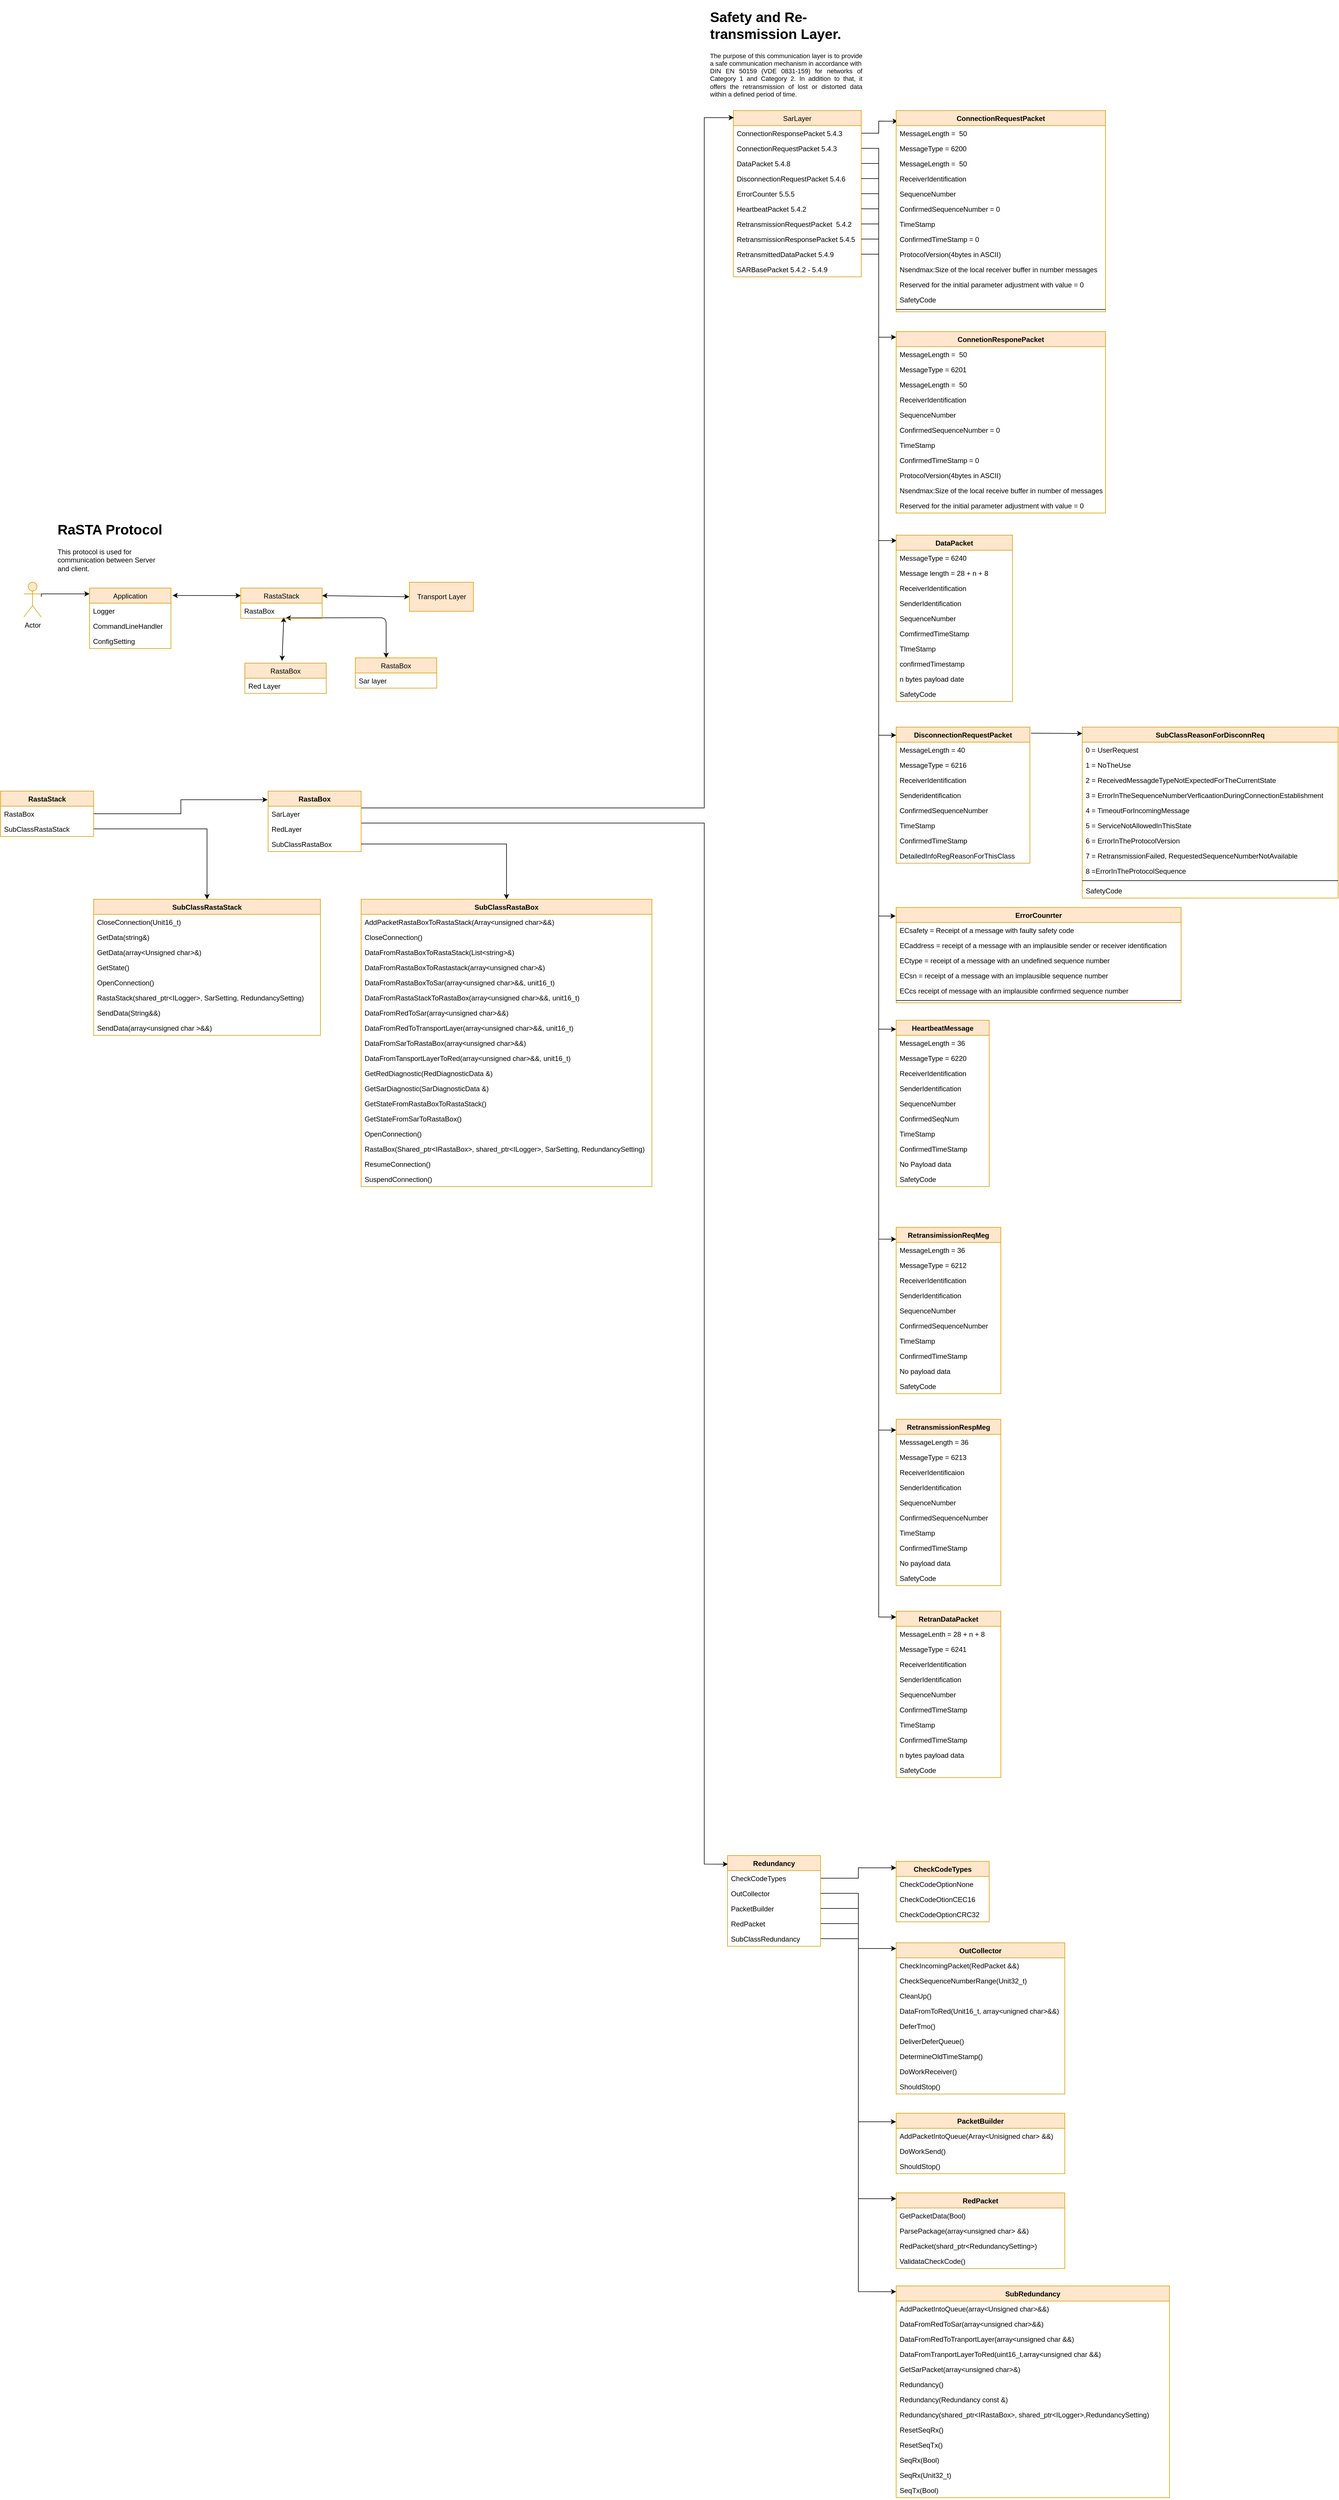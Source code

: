 <mxfile version="13.6.9" type="github">
  <diagram id="C5RBs43oDa-KdzZeNtuy" name="Page-1">
    <mxGraphModel dx="3076" dy="3220" grid="1" gridSize="10" guides="1" tooltips="1" connect="1" arrows="1" fold="1" page="1" pageScale="1" pageWidth="827" pageHeight="1169" math="0" shadow="0">
      <root>
        <mxCell id="WIyWlLk6GJQsqaUBKTNV-0" />
        <mxCell id="WIyWlLk6GJQsqaUBKTNV-1" parent="WIyWlLk6GJQsqaUBKTNV-0" />
        <mxCell id="DpAunE_y0u3pqvnu4Qd6-0" value="&lt;h1&gt;RaSTA Protocol&lt;/h1&gt;&lt;p&gt;This protocol is used for communication between Server and client.&lt;/p&gt;" style="text;html=1;strokeColor=none;fillColor=none;spacing=5;spacingTop=-20;whiteSpace=wrap;overflow=hidden;rounded=0;" parent="WIyWlLk6GJQsqaUBKTNV-1" vertex="1">
          <mxGeometry x="-1547" y="-949" width="190" height="120" as="geometry" />
        </mxCell>
        <mxCell id="DpAunE_y0u3pqvnu4Qd6-24" value="Transport Layer" style="html=1;fillColor=#ffe6cc;strokeColor=#d79b00;" parent="WIyWlLk6GJQsqaUBKTNV-1" vertex="1">
          <mxGeometry x="-937" y="-839" width="110" height="50" as="geometry" />
        </mxCell>
        <mxCell id="DpAunE_y0u3pqvnu4Qd6-29" value="" style="endArrow=classic;startArrow=classic;html=1;exitX=1.019;exitY=0.122;exitDx=0;exitDy=0;exitPerimeter=0;entryX=0;entryY=0.25;entryDx=0;entryDy=0;" parent="WIyWlLk6GJQsqaUBKTNV-1" source="DpAunE_y0u3pqvnu4Qd6-2" target="DpAunE_y0u3pqvnu4Qd6-7" edge="1">
          <mxGeometry width="50" height="50" relative="1" as="geometry">
            <mxPoint x="-1197" y="-779" as="sourcePoint" />
            <mxPoint x="-1147" y="-829" as="targetPoint" />
          </mxGeometry>
        </mxCell>
        <mxCell id="DpAunE_y0u3pqvnu4Qd6-30" value="" style="endArrow=classic;startArrow=classic;html=1;exitX=1;exitY=0.25;exitDx=0;exitDy=0;entryX=0;entryY=0.5;entryDx=0;entryDy=0;" parent="WIyWlLk6GJQsqaUBKTNV-1" source="DpAunE_y0u3pqvnu4Qd6-7" edge="1">
          <mxGeometry width="50" height="50" relative="1" as="geometry">
            <mxPoint x="-1057" y="-749" as="sourcePoint" />
            <mxPoint x="-937" y="-814" as="targetPoint" />
            <Array as="points" />
          </mxGeometry>
        </mxCell>
        <mxCell id="DpAunE_y0u3pqvnu4Qd6-31" value="" style="endArrow=classic;startArrow=classic;html=1;exitX=0.457;exitY=-0.077;exitDx=0;exitDy=0;exitPerimeter=0;" parent="WIyWlLk6GJQsqaUBKTNV-1" source="DpAunE_y0u3pqvnu4Qd6-15" edge="1">
          <mxGeometry width="50" height="50" relative="1" as="geometry">
            <mxPoint x="-1197" y="-789" as="sourcePoint" />
            <mxPoint x="-1153" y="-779" as="targetPoint" />
            <Array as="points" />
          </mxGeometry>
        </mxCell>
        <mxCell id="DpAunE_y0u3pqvnu4Qd6-33" value="" style="endArrow=classic;startArrow=classic;html=1;entryX=0.552;entryY=0.974;entryDx=0;entryDy=0;entryPerimeter=0;" parent="WIyWlLk6GJQsqaUBKTNV-1" target="DpAunE_y0u3pqvnu4Qd6-8" edge="1">
          <mxGeometry width="50" height="50" relative="1" as="geometry">
            <mxPoint x="-977" y="-709" as="sourcePoint" />
            <mxPoint x="-927" y="-759" as="targetPoint" />
            <Array as="points">
              <mxPoint x="-977" y="-778" />
            </Array>
          </mxGeometry>
        </mxCell>
        <mxCell id="DpAunE_y0u3pqvnu4Qd6-38" value="&lt;h1&gt;Safety and Re-transmission Layer.&lt;br&gt;&lt;/h1&gt;&lt;p&gt;&lt;/p&gt;&lt;div style=&quot;text-align: justify ; font-size: 11px&quot;&gt;&lt;font style=&quot;font-size: 11px&quot;&gt;The purpose of this communication layer is to provide a safe communication mechanism in accordance with&lt;/font&gt;&lt;/div&gt;&lt;div style=&quot;text-align: justify ; font-size: 11px&quot;&gt;&lt;span&gt;&lt;font style=&quot;font-size: 11px&quot;&gt;DIN EN 50159 (VDE 0831-159) for networks of Category 1 and Category 2. In addition to that, it offers the&amp;nbsp;&lt;/font&gt;&lt;/span&gt;&lt;span&gt;retransmission of lost or distorted data within a defined period of time.&lt;/span&gt;&lt;/div&gt;&lt;p&gt;&lt;/p&gt;" style="text;html=1;strokeColor=none;fillColor=none;spacing=5;spacingTop=-20;whiteSpace=wrap;overflow=hidden;rounded=0;" parent="WIyWlLk6GJQsqaUBKTNV-1" vertex="1">
          <mxGeometry x="-425" y="-1830" width="270" height="289" as="geometry" />
        </mxCell>
        <mxCell id="UKhTjx9yy4P1CofwdCvR-9" style="edgeStyle=orthogonalEdgeStyle;rounded=0;orthogonalLoop=1;jettySize=auto;html=1;entryX=0.008;entryY=0.053;entryDx=0;entryDy=0;entryPerimeter=0;" parent="WIyWlLk6GJQsqaUBKTNV-1" source="DpAunE_y0u3pqvnu4Qd6-36" target="tP5q4ZculjpRrV5emE7s-35" edge="1">
          <mxGeometry relative="1" as="geometry">
            <mxPoint x="-150" y="-1611" as="targetPoint" />
          </mxGeometry>
        </mxCell>
        <mxCell id="UKhTjx9yy4P1CofwdCvR-47" style="edgeStyle=orthogonalEdgeStyle;rounded=0;orthogonalLoop=1;jettySize=auto;html=1;entryX=0;entryY=0.031;entryDx=0;entryDy=0;entryPerimeter=0;" parent="WIyWlLk6GJQsqaUBKTNV-1" source="DpAunE_y0u3pqvnu4Qd6-35" target="UKhTjx9yy4P1CofwdCvR-10" edge="1">
          <mxGeometry relative="1" as="geometry" />
        </mxCell>
        <mxCell id="UKhTjx9yy4P1CofwdCvR-49" style="edgeStyle=orthogonalEdgeStyle;rounded=0;orthogonalLoop=1;jettySize=auto;html=1;entryX=0;entryY=0.096;entryDx=0;entryDy=0;entryPerimeter=0;" parent="WIyWlLk6GJQsqaUBKTNV-1" target="DpAunE_y0u3pqvnu4Qd6-2" edge="1">
          <mxGeometry relative="1" as="geometry">
            <mxPoint x="-1570" y="-813.971" as="sourcePoint" />
            <Array as="points">
              <mxPoint x="-1570" y="-819" />
            </Array>
          </mxGeometry>
        </mxCell>
        <mxCell id="UKhTjx9yy4P1CofwdCvR-50" value="" style="text;strokeColor=none;fillColor=none;align=left;verticalAlign=middle;spacingTop=-1;spacingLeft=4;spacingRight=4;rotatable=0;labelPosition=right;points=[];portConstraint=eastwest;" parent="WIyWlLk6GJQsqaUBKTNV-1" vertex="1">
          <mxGeometry x="-60" y="-1480" width="20" height="14" as="geometry" />
        </mxCell>
        <mxCell id="UKhTjx9yy4P1CofwdCvR-57" style="edgeStyle=orthogonalEdgeStyle;rounded=0;orthogonalLoop=1;jettySize=auto;html=1;entryX=0.004;entryY=0.033;entryDx=0;entryDy=0;entryPerimeter=0;" parent="WIyWlLk6GJQsqaUBKTNV-1" source="DpAunE_y0u3pqvnu4Qd6-37" target="UKhTjx9yy4P1CofwdCvR-51" edge="1">
          <mxGeometry relative="1" as="geometry" />
        </mxCell>
        <mxCell id="DpAunE_y0u3pqvnu4Qd6-34" value="SarLayer" style="swimlane;fontStyle=0;childLayout=stackLayout;horizontal=1;startSize=26;fillColor=#ffe6cc;horizontalStack=0;resizeParent=1;resizeParentMax=0;resizeLast=0;collapsible=1;marginBottom=0;strokeColor=#d79b00;" parent="WIyWlLk6GJQsqaUBKTNV-1" vertex="1">
          <mxGeometry x="-380" y="-1650" width="220" height="286" as="geometry">
            <mxRectangle x="50" y="-1000" width="80" height="26" as="alternateBounds" />
          </mxGeometry>
        </mxCell>
        <mxCell id="DpAunE_y0u3pqvnu4Qd6-36" value="ConnectionResponsePacket 5.4.3" style="text;strokeColor=none;fillColor=none;align=left;verticalAlign=top;spacingLeft=4;spacingRight=4;overflow=hidden;rotatable=0;points=[[0,0.5],[1,0.5]];portConstraint=eastwest;" parent="DpAunE_y0u3pqvnu4Qd6-34" vertex="1">
          <mxGeometry y="26" width="220" height="26" as="geometry" />
        </mxCell>
        <mxCell id="DpAunE_y0u3pqvnu4Qd6-35" value="ConnectionRequestPacket 5.4.3" style="text;strokeColor=none;fillColor=none;align=left;verticalAlign=top;spacingLeft=4;spacingRight=4;overflow=hidden;rotatable=0;points=[[0,0.5],[1,0.5]];portConstraint=eastwest;" parent="DpAunE_y0u3pqvnu4Qd6-34" vertex="1">
          <mxGeometry y="52" width="220" height="26" as="geometry" />
        </mxCell>
        <mxCell id="DpAunE_y0u3pqvnu4Qd6-37" value="DataPacket 5.4.8" style="text;strokeColor=none;fillColor=none;align=left;verticalAlign=top;spacingLeft=4;spacingRight=4;overflow=hidden;rotatable=0;points=[[0,0.5],[1,0.5]];portConstraint=eastwest;" parent="DpAunE_y0u3pqvnu4Qd6-34" vertex="1">
          <mxGeometry y="78" width="220" height="26" as="geometry" />
        </mxCell>
        <mxCell id="tP5q4ZculjpRrV5emE7s-26" value="DisconnectionRequestPacket 5.4.6" style="text;strokeColor=none;fillColor=none;align=left;verticalAlign=top;spacingLeft=4;spacingRight=4;overflow=hidden;rotatable=0;points=[[0,0.5],[1,0.5]];portConstraint=eastwest;" parent="DpAunE_y0u3pqvnu4Qd6-34" vertex="1">
          <mxGeometry y="104" width="220" height="26" as="geometry" />
        </mxCell>
        <mxCell id="tP5q4ZculjpRrV5emE7s-27" value="ErrorCounter 5.5.5" style="text;strokeColor=none;fillColor=none;align=left;verticalAlign=top;spacingLeft=4;spacingRight=4;overflow=hidden;rotatable=0;points=[[0,0.5],[1,0.5]];portConstraint=eastwest;" parent="DpAunE_y0u3pqvnu4Qd6-34" vertex="1">
          <mxGeometry y="130" width="220" height="26" as="geometry" />
        </mxCell>
        <mxCell id="tP5q4ZculjpRrV5emE7s-28" value="HeartbeatPacket 5.4.2" style="text;strokeColor=none;fillColor=none;align=left;verticalAlign=top;spacingLeft=4;spacingRight=4;overflow=hidden;rotatable=0;points=[[0,0.5],[1,0.5]];portConstraint=eastwest;" parent="DpAunE_y0u3pqvnu4Qd6-34" vertex="1">
          <mxGeometry y="156" width="220" height="26" as="geometry" />
        </mxCell>
        <mxCell id="tP5q4ZculjpRrV5emE7s-29" value="RetransmissionRequestPacket  5.4.2" style="text;strokeColor=none;fillColor=none;align=left;verticalAlign=top;spacingLeft=4;spacingRight=4;overflow=hidden;rotatable=0;points=[[0,0.5],[1,0.5]];portConstraint=eastwest;" parent="DpAunE_y0u3pqvnu4Qd6-34" vertex="1">
          <mxGeometry y="182" width="220" height="26" as="geometry" />
        </mxCell>
        <mxCell id="tP5q4ZculjpRrV5emE7s-30" value="RetransmissionResponsePacket 5.4.5" style="text;strokeColor=none;fillColor=none;align=left;verticalAlign=top;spacingLeft=4;spacingRight=4;overflow=hidden;rotatable=0;points=[[0,0.5],[1,0.5]];portConstraint=eastwest;" parent="DpAunE_y0u3pqvnu4Qd6-34" vertex="1">
          <mxGeometry y="208" width="220" height="26" as="geometry" />
        </mxCell>
        <mxCell id="tP5q4ZculjpRrV5emE7s-31" value="RetransmittedDataPacket 5.4.9" style="text;strokeColor=none;fillColor=none;align=left;verticalAlign=top;spacingLeft=4;spacingRight=4;overflow=hidden;rotatable=0;points=[[0,0.5],[1,0.5]];portConstraint=eastwest;" parent="DpAunE_y0u3pqvnu4Qd6-34" vertex="1">
          <mxGeometry y="234" width="220" height="26" as="geometry" />
        </mxCell>
        <mxCell id="tP5q4ZculjpRrV5emE7s-32" value="SARBasePacket 5.4.2 - 5.4.9" style="text;strokeColor=none;fillColor=none;align=left;verticalAlign=top;spacingLeft=4;spacingRight=4;overflow=hidden;rotatable=0;points=[[0,0.5],[1,0.5]];portConstraint=eastwest;" parent="DpAunE_y0u3pqvnu4Qd6-34" vertex="1">
          <mxGeometry y="260" width="220" height="26" as="geometry" />
        </mxCell>
        <mxCell id="tP5q4ZculjpRrV5emE7s-35" value="ConnectionRequestPacket" style="swimlane;fontStyle=1;align=center;verticalAlign=top;childLayout=stackLayout;horizontal=1;startSize=26;horizontalStack=0;resizeParent=1;resizeParentMax=0;resizeLast=0;collapsible=1;marginBottom=0;fillColor=#ffe6cc;strokeColor=#d79b00;" parent="WIyWlLk6GJQsqaUBKTNV-1" vertex="1">
          <mxGeometry x="-100" y="-1650" width="360" height="346" as="geometry">
            <mxRectangle x="210" y="-1000" width="180" height="26" as="alternateBounds" />
          </mxGeometry>
        </mxCell>
        <mxCell id="tP5q4ZculjpRrV5emE7s-36" value="MessageLength =  50" style="text;strokeColor=none;fillColor=none;align=left;verticalAlign=top;spacingLeft=4;spacingRight=4;overflow=hidden;rotatable=0;points=[[0,0.5],[1,0.5]];portConstraint=eastwest;" parent="tP5q4ZculjpRrV5emE7s-35" vertex="1">
          <mxGeometry y="26" width="360" height="26" as="geometry" />
        </mxCell>
        <mxCell id="UKhTjx9yy4P1CofwdCvR-0" value="MessageType = 6200" style="text;strokeColor=none;fillColor=none;align=left;verticalAlign=top;spacingLeft=4;spacingRight=4;overflow=hidden;rotatable=0;points=[[0,0.5],[1,0.5]];portConstraint=eastwest;" parent="tP5q4ZculjpRrV5emE7s-35" vertex="1">
          <mxGeometry y="52" width="360" height="26" as="geometry" />
        </mxCell>
        <mxCell id="UKhTjx9yy4P1CofwdCvR-18" value="MessageLength =  50" style="text;strokeColor=none;fillColor=none;align=left;verticalAlign=top;spacingLeft=4;spacingRight=4;overflow=hidden;rotatable=0;points=[[0,0.5],[1,0.5]];portConstraint=eastwest;" parent="tP5q4ZculjpRrV5emE7s-35" vertex="1">
          <mxGeometry y="78" width="360" height="26" as="geometry" />
        </mxCell>
        <mxCell id="UKhTjx9yy4P1CofwdCvR-1" value="ReceiverIdentification" style="text;strokeColor=none;fillColor=none;align=left;verticalAlign=top;spacingLeft=4;spacingRight=4;overflow=hidden;rotatable=0;points=[[0,0.5],[1,0.5]];portConstraint=eastwest;" parent="tP5q4ZculjpRrV5emE7s-35" vertex="1">
          <mxGeometry y="104" width="360" height="26" as="geometry" />
        </mxCell>
        <mxCell id="UKhTjx9yy4P1CofwdCvR-2" value="SequenceNumber" style="text;strokeColor=none;fillColor=none;align=left;verticalAlign=top;spacingLeft=4;spacingRight=4;overflow=hidden;rotatable=0;points=[[0,0.5],[1,0.5]];portConstraint=eastwest;" parent="tP5q4ZculjpRrV5emE7s-35" vertex="1">
          <mxGeometry y="130" width="360" height="26" as="geometry" />
        </mxCell>
        <mxCell id="UKhTjx9yy4P1CofwdCvR-3" value="ConfirmedSequenceNumber = 0" style="text;strokeColor=none;fillColor=none;align=left;verticalAlign=top;spacingLeft=4;spacingRight=4;overflow=hidden;rotatable=0;points=[[0,0.5],[1,0.5]];portConstraint=eastwest;" parent="tP5q4ZculjpRrV5emE7s-35" vertex="1">
          <mxGeometry y="156" width="360" height="26" as="geometry" />
        </mxCell>
        <mxCell id="UKhTjx9yy4P1CofwdCvR-4" value="TimeStamp" style="text;strokeColor=none;fillColor=none;align=left;verticalAlign=top;spacingLeft=4;spacingRight=4;overflow=hidden;rotatable=0;points=[[0,0.5],[1,0.5]];portConstraint=eastwest;" parent="tP5q4ZculjpRrV5emE7s-35" vertex="1">
          <mxGeometry y="182" width="360" height="26" as="geometry" />
        </mxCell>
        <mxCell id="UKhTjx9yy4P1CofwdCvR-5" value="ConfirmedTimeStamp = 0" style="text;strokeColor=none;fillColor=none;align=left;verticalAlign=top;spacingLeft=4;spacingRight=4;overflow=hidden;rotatable=0;points=[[0,0.5],[1,0.5]];portConstraint=eastwest;" parent="tP5q4ZculjpRrV5emE7s-35" vertex="1">
          <mxGeometry y="208" width="360" height="26" as="geometry" />
        </mxCell>
        <mxCell id="UKhTjx9yy4P1CofwdCvR-6" value="ProtocolVersion(4bytes in ASCII)" style="text;strokeColor=none;fillColor=none;align=left;verticalAlign=top;spacingLeft=4;spacingRight=4;overflow=hidden;rotatable=0;points=[[0,0.5],[1,0.5]];portConstraint=eastwest;" parent="tP5q4ZculjpRrV5emE7s-35" vertex="1">
          <mxGeometry y="234" width="360" height="26" as="geometry" />
        </mxCell>
        <mxCell id="Z3ZYtaafBX35xaJqEpk3-1" value="Nsendmax:Size of the local receiver buffer in number messages" style="text;strokeColor=none;fillColor=none;align=left;verticalAlign=top;spacingLeft=4;spacingRight=4;overflow=hidden;rotatable=0;points=[[0,0.5],[1,0.5]];portConstraint=eastwest;" parent="tP5q4ZculjpRrV5emE7s-35" vertex="1">
          <mxGeometry y="260" width="360" height="26" as="geometry" />
        </mxCell>
        <mxCell id="Z3ZYtaafBX35xaJqEpk3-2" value="Reserved for the initial parameter adjustment with value = 0" style="text;strokeColor=none;fillColor=none;align=left;verticalAlign=top;spacingLeft=4;spacingRight=4;overflow=hidden;rotatable=0;points=[[0,0.5],[1,0.5]];portConstraint=eastwest;" parent="tP5q4ZculjpRrV5emE7s-35" vertex="1">
          <mxGeometry y="286" width="360" height="26" as="geometry" />
        </mxCell>
        <mxCell id="Z3ZYtaafBX35xaJqEpk3-3" value="SafetyCode" style="text;strokeColor=none;fillColor=none;align=left;verticalAlign=top;spacingLeft=4;spacingRight=4;overflow=hidden;rotatable=0;points=[[0,0.5],[1,0.5]];portConstraint=eastwest;" parent="tP5q4ZculjpRrV5emE7s-35" vertex="1">
          <mxGeometry y="312" width="360" height="26" as="geometry" />
        </mxCell>
        <mxCell id="tP5q4ZculjpRrV5emE7s-37" value="" style="line;strokeWidth=1;fillColor=none;align=left;verticalAlign=middle;spacingTop=-1;spacingLeft=3;spacingRight=3;rotatable=0;labelPosition=right;points=[];portConstraint=eastwest;" parent="tP5q4ZculjpRrV5emE7s-35" vertex="1">
          <mxGeometry y="338" width="360" height="8" as="geometry" />
        </mxCell>
        <mxCell id="UKhTjx9yy4P1CofwdCvR-10" value="ConnetionResponePacket" style="swimlane;fontStyle=1;align=center;verticalAlign=top;childLayout=stackLayout;horizontal=1;startSize=26;horizontalStack=0;resizeParent=1;resizeParentMax=0;resizeLast=0;collapsible=1;marginBottom=0;fillColor=#ffe6cc;strokeColor=#d79b00;" parent="WIyWlLk6GJQsqaUBKTNV-1" vertex="1">
          <mxGeometry x="-100" y="-1270" width="360" height="312" as="geometry" />
        </mxCell>
        <mxCell id="UKhTjx9yy4P1CofwdCvR-38" value="MessageLength =  50" style="text;strokeColor=none;fillColor=none;align=left;verticalAlign=top;spacingLeft=4;spacingRight=4;overflow=hidden;rotatable=0;points=[[0,0.5],[1,0.5]];portConstraint=eastwest;" parent="UKhTjx9yy4P1CofwdCvR-10" vertex="1">
          <mxGeometry y="26" width="360" height="26" as="geometry" />
        </mxCell>
        <mxCell id="UKhTjx9yy4P1CofwdCvR-39" value="MessageType = 6201" style="text;strokeColor=none;fillColor=none;align=left;verticalAlign=top;spacingLeft=4;spacingRight=4;overflow=hidden;rotatable=0;points=[[0,0.5],[1,0.5]];portConstraint=eastwest;" parent="UKhTjx9yy4P1CofwdCvR-10" vertex="1">
          <mxGeometry y="52" width="360" height="26" as="geometry" />
        </mxCell>
        <mxCell id="UKhTjx9yy4P1CofwdCvR-40" value="MessageLength =  50" style="text;strokeColor=none;fillColor=none;align=left;verticalAlign=top;spacingLeft=4;spacingRight=4;overflow=hidden;rotatable=0;points=[[0,0.5],[1,0.5]];portConstraint=eastwest;" parent="UKhTjx9yy4P1CofwdCvR-10" vertex="1">
          <mxGeometry y="78" width="360" height="26" as="geometry" />
        </mxCell>
        <mxCell id="UKhTjx9yy4P1CofwdCvR-41" value="ReceiverIdentification" style="text;strokeColor=none;fillColor=none;align=left;verticalAlign=top;spacingLeft=4;spacingRight=4;overflow=hidden;rotatable=0;points=[[0,0.5],[1,0.5]];portConstraint=eastwest;" parent="UKhTjx9yy4P1CofwdCvR-10" vertex="1">
          <mxGeometry y="104" width="360" height="26" as="geometry" />
        </mxCell>
        <mxCell id="UKhTjx9yy4P1CofwdCvR-42" value="SequenceNumber" style="text;strokeColor=none;fillColor=none;align=left;verticalAlign=top;spacingLeft=4;spacingRight=4;overflow=hidden;rotatable=0;points=[[0,0.5],[1,0.5]];portConstraint=eastwest;" parent="UKhTjx9yy4P1CofwdCvR-10" vertex="1">
          <mxGeometry y="130" width="360" height="26" as="geometry" />
        </mxCell>
        <mxCell id="UKhTjx9yy4P1CofwdCvR-43" value="ConfirmedSequenceNumber = 0" style="text;strokeColor=none;fillColor=none;align=left;verticalAlign=top;spacingLeft=4;spacingRight=4;overflow=hidden;rotatable=0;points=[[0,0.5],[1,0.5]];portConstraint=eastwest;" parent="UKhTjx9yy4P1CofwdCvR-10" vertex="1">
          <mxGeometry y="156" width="360" height="26" as="geometry" />
        </mxCell>
        <mxCell id="UKhTjx9yy4P1CofwdCvR-44" value="TimeStamp" style="text;strokeColor=none;fillColor=none;align=left;verticalAlign=top;spacingLeft=4;spacingRight=4;overflow=hidden;rotatable=0;points=[[0,0.5],[1,0.5]];portConstraint=eastwest;" parent="UKhTjx9yy4P1CofwdCvR-10" vertex="1">
          <mxGeometry y="182" width="360" height="26" as="geometry" />
        </mxCell>
        <mxCell id="UKhTjx9yy4P1CofwdCvR-45" value="ConfirmedTimeStamp = 0" style="text;strokeColor=none;fillColor=none;align=left;verticalAlign=top;spacingLeft=4;spacingRight=4;overflow=hidden;rotatable=0;points=[[0,0.5],[1,0.5]];portConstraint=eastwest;" parent="UKhTjx9yy4P1CofwdCvR-10" vertex="1">
          <mxGeometry y="208" width="360" height="26" as="geometry" />
        </mxCell>
        <mxCell id="UKhTjx9yy4P1CofwdCvR-46" value="ProtocolVersion(4bytes in ASCII)" style="text;strokeColor=none;fillColor=none;align=left;verticalAlign=top;spacingLeft=4;spacingRight=4;overflow=hidden;rotatable=0;points=[[0,0.5],[1,0.5]];portConstraint=eastwest;" parent="UKhTjx9yy4P1CofwdCvR-10" vertex="1">
          <mxGeometry y="234" width="360" height="26" as="geometry" />
        </mxCell>
        <mxCell id="Z3ZYtaafBX35xaJqEpk3-4" value="Nsendmax:Size of the local receive buffer in number of messages" style="text;strokeColor=none;fillColor=none;align=left;verticalAlign=top;spacingLeft=4;spacingRight=4;overflow=hidden;rotatable=0;points=[[0,0.5],[1,0.5]];portConstraint=eastwest;" parent="UKhTjx9yy4P1CofwdCvR-10" vertex="1">
          <mxGeometry y="260" width="360" height="26" as="geometry" />
        </mxCell>
        <mxCell id="Z3ZYtaafBX35xaJqEpk3-5" value="Reserved for the initial parameter adjustment with value = 0" style="text;strokeColor=none;fillColor=none;align=left;verticalAlign=top;spacingLeft=4;spacingRight=4;overflow=hidden;rotatable=0;points=[[0,0.5],[1,0.5]];portConstraint=eastwest;" parent="UKhTjx9yy4P1CofwdCvR-10" vertex="1">
          <mxGeometry y="286" width="360" height="26" as="geometry" />
        </mxCell>
        <mxCell id="UKhTjx9yy4P1CofwdCvR-51" value="DataPacket" style="swimlane;fontStyle=1;align=center;verticalAlign=top;childLayout=stackLayout;horizontal=1;startSize=26;horizontalStack=0;resizeParent=1;resizeParentMax=0;resizeLast=0;collapsible=1;marginBottom=0;fillColor=#ffe6cc;strokeColor=#d79b00;" parent="WIyWlLk6GJQsqaUBKTNV-1" vertex="1">
          <mxGeometry x="-100" y="-920" width="200" height="286" as="geometry" />
        </mxCell>
        <mxCell id="UKhTjx9yy4P1CofwdCvR-58" value="MessageType = 6240" style="text;strokeColor=none;fillColor=none;align=left;verticalAlign=top;spacingLeft=4;spacingRight=4;overflow=hidden;rotatable=0;points=[[0,0.5],[1,0.5]];portConstraint=eastwest;" parent="UKhTjx9yy4P1CofwdCvR-51" vertex="1">
          <mxGeometry y="26" width="200" height="26" as="geometry" />
        </mxCell>
        <mxCell id="UKhTjx9yy4P1CofwdCvR-52" value="Message length = 28 + n + 8" style="text;strokeColor=none;fillColor=none;align=left;verticalAlign=top;spacingLeft=4;spacingRight=4;overflow=hidden;rotatable=0;points=[[0,0.5],[1,0.5]];portConstraint=eastwest;" parent="UKhTjx9yy4P1CofwdCvR-51" vertex="1">
          <mxGeometry y="52" width="200" height="26" as="geometry" />
        </mxCell>
        <mxCell id="UKhTjx9yy4P1CofwdCvR-59" value="ReceiverIdentification" style="text;strokeColor=none;fillColor=none;align=left;verticalAlign=top;spacingLeft=4;spacingRight=4;overflow=hidden;rotatable=0;points=[[0,0.5],[1,0.5]];portConstraint=eastwest;" parent="UKhTjx9yy4P1CofwdCvR-51" vertex="1">
          <mxGeometry y="78" width="200" height="26" as="geometry" />
        </mxCell>
        <mxCell id="UKhTjx9yy4P1CofwdCvR-60" value="SenderIdentification" style="text;strokeColor=none;fillColor=none;align=left;verticalAlign=top;spacingLeft=4;spacingRight=4;overflow=hidden;rotatable=0;points=[[0,0.5],[1,0.5]];portConstraint=eastwest;" parent="UKhTjx9yy4P1CofwdCvR-51" vertex="1">
          <mxGeometry y="104" width="200" height="26" as="geometry" />
        </mxCell>
        <mxCell id="UKhTjx9yy4P1CofwdCvR-61" value="SequenceNumber" style="text;strokeColor=none;fillColor=none;align=left;verticalAlign=top;spacingLeft=4;spacingRight=4;overflow=hidden;rotatable=0;points=[[0,0.5],[1,0.5]];portConstraint=eastwest;" parent="UKhTjx9yy4P1CofwdCvR-51" vertex="1">
          <mxGeometry y="130" width="200" height="26" as="geometry" />
        </mxCell>
        <mxCell id="UKhTjx9yy4P1CofwdCvR-62" value="ComfirmedTimeStamp" style="text;strokeColor=none;fillColor=none;align=left;verticalAlign=top;spacingLeft=4;spacingRight=4;overflow=hidden;rotatable=0;points=[[0,0.5],[1,0.5]];portConstraint=eastwest;" parent="UKhTjx9yy4P1CofwdCvR-51" vertex="1">
          <mxGeometry y="156" width="200" height="26" as="geometry" />
        </mxCell>
        <mxCell id="UKhTjx9yy4P1CofwdCvR-63" value="TImeStamp" style="text;strokeColor=none;fillColor=none;align=left;verticalAlign=top;spacingLeft=4;spacingRight=4;overflow=hidden;rotatable=0;points=[[0,0.5],[1,0.5]];portConstraint=eastwest;" parent="UKhTjx9yy4P1CofwdCvR-51" vertex="1">
          <mxGeometry y="182" width="200" height="26" as="geometry" />
        </mxCell>
        <mxCell id="UKhTjx9yy4P1CofwdCvR-64" value="confirmedTimestamp" style="text;strokeColor=none;fillColor=none;align=left;verticalAlign=top;spacingLeft=4;spacingRight=4;overflow=hidden;rotatable=0;points=[[0,0.5],[1,0.5]];portConstraint=eastwest;" parent="UKhTjx9yy4P1CofwdCvR-51" vertex="1">
          <mxGeometry y="208" width="200" height="26" as="geometry" />
        </mxCell>
        <mxCell id="UKhTjx9yy4P1CofwdCvR-65" value="n bytes payload date" style="text;strokeColor=none;fillColor=none;align=left;verticalAlign=top;spacingLeft=4;spacingRight=4;overflow=hidden;rotatable=0;points=[[0,0.5],[1,0.5]];portConstraint=eastwest;" parent="UKhTjx9yy4P1CofwdCvR-51" vertex="1">
          <mxGeometry y="234" width="200" height="26" as="geometry" />
        </mxCell>
        <mxCell id="UKhTjx9yy4P1CofwdCvR-66" value="SafetyCode" style="text;strokeColor=none;fillColor=none;align=left;verticalAlign=top;spacingLeft=4;spacingRight=4;overflow=hidden;rotatable=0;points=[[0,0.5],[1,0.5]];portConstraint=eastwest;" parent="UKhTjx9yy4P1CofwdCvR-51" vertex="1">
          <mxGeometry y="260" width="200" height="26" as="geometry" />
        </mxCell>
        <mxCell id="Z3ZYtaafBX35xaJqEpk3-6" value="DisconnectionRequestPacket" style="swimlane;fontStyle=1;align=center;verticalAlign=top;childLayout=stackLayout;horizontal=1;startSize=26;horizontalStack=0;resizeParent=1;resizeParentMax=0;resizeLast=0;collapsible=1;marginBottom=0;fillColor=#ffe6cc;strokeColor=#d79b00;" parent="WIyWlLk6GJQsqaUBKTNV-1" vertex="1">
          <mxGeometry x="-100" y="-590" width="230" height="234" as="geometry" />
        </mxCell>
        <mxCell id="Z3ZYtaafBX35xaJqEpk3-7" value="MessageLength = 40&#xa;" style="text;strokeColor=none;fillColor=none;align=left;verticalAlign=top;spacingLeft=4;spacingRight=4;overflow=hidden;rotatable=0;points=[[0,0.5],[1,0.5]];portConstraint=eastwest;" parent="Z3ZYtaafBX35xaJqEpk3-6" vertex="1">
          <mxGeometry y="26" width="230" height="26" as="geometry" />
        </mxCell>
        <mxCell id="Z3ZYtaafBX35xaJqEpk3-10" value="MessageType = 6216" style="text;strokeColor=none;fillColor=none;align=left;verticalAlign=top;spacingLeft=4;spacingRight=4;overflow=hidden;rotatable=0;points=[[0,0.5],[1,0.5]];portConstraint=eastwest;" parent="Z3ZYtaafBX35xaJqEpk3-6" vertex="1">
          <mxGeometry y="52" width="230" height="26" as="geometry" />
        </mxCell>
        <mxCell id="Z3ZYtaafBX35xaJqEpk3-11" value="ReceiverIdentification" style="text;strokeColor=none;fillColor=none;align=left;verticalAlign=top;spacingLeft=4;spacingRight=4;overflow=hidden;rotatable=0;points=[[0,0.5],[1,0.5]];portConstraint=eastwest;" parent="Z3ZYtaafBX35xaJqEpk3-6" vertex="1">
          <mxGeometry y="78" width="230" height="26" as="geometry" />
        </mxCell>
        <mxCell id="Z3ZYtaafBX35xaJqEpk3-13" value="Senderidentification" style="text;strokeColor=none;fillColor=none;align=left;verticalAlign=top;spacingLeft=4;spacingRight=4;overflow=hidden;rotatable=0;points=[[0,0.5],[1,0.5]];portConstraint=eastwest;" parent="Z3ZYtaafBX35xaJqEpk3-6" vertex="1">
          <mxGeometry y="104" width="230" height="26" as="geometry" />
        </mxCell>
        <mxCell id="Z3ZYtaafBX35xaJqEpk3-14" value="ConfirmedSequenceNumber" style="text;strokeColor=none;fillColor=none;align=left;verticalAlign=top;spacingLeft=4;spacingRight=4;overflow=hidden;rotatable=0;points=[[0,0.5],[1,0.5]];portConstraint=eastwest;" parent="Z3ZYtaafBX35xaJqEpk3-6" vertex="1">
          <mxGeometry y="130" width="230" height="26" as="geometry" />
        </mxCell>
        <mxCell id="Z3ZYtaafBX35xaJqEpk3-15" value="TimeStamp" style="text;strokeColor=none;fillColor=none;align=left;verticalAlign=top;spacingLeft=4;spacingRight=4;overflow=hidden;rotatable=0;points=[[0,0.5],[1,0.5]];portConstraint=eastwest;" parent="Z3ZYtaafBX35xaJqEpk3-6" vertex="1">
          <mxGeometry y="156" width="230" height="26" as="geometry" />
        </mxCell>
        <mxCell id="Z3ZYtaafBX35xaJqEpk3-16" value="ConfirmedTimeStamp" style="text;strokeColor=none;fillColor=none;align=left;verticalAlign=top;spacingLeft=4;spacingRight=4;overflow=hidden;rotatable=0;points=[[0,0.5],[1,0.5]];portConstraint=eastwest;" parent="Z3ZYtaafBX35xaJqEpk3-6" vertex="1">
          <mxGeometry y="182" width="230" height="26" as="geometry" />
        </mxCell>
        <mxCell id="Z3ZYtaafBX35xaJqEpk3-17" value="DetailedInfoRegReasonForThisClass" style="text;strokeColor=none;fillColor=none;align=left;verticalAlign=top;spacingLeft=4;spacingRight=4;overflow=hidden;rotatable=0;points=[[0,0.5],[1,0.5]];portConstraint=eastwest;" parent="Z3ZYtaafBX35xaJqEpk3-6" vertex="1">
          <mxGeometry y="208" width="230" height="26" as="geometry" />
        </mxCell>
        <mxCell id="Z3ZYtaafBX35xaJqEpk3-30" style="edgeStyle=orthogonalEdgeStyle;rounded=0;orthogonalLoop=1;jettySize=auto;html=1;entryX=0;entryY=0.06;entryDx=0;entryDy=0;entryPerimeter=0;" parent="WIyWlLk6GJQsqaUBKTNV-1" source="tP5q4ZculjpRrV5emE7s-26" target="Z3ZYtaafBX35xaJqEpk3-6" edge="1">
          <mxGeometry relative="1" as="geometry" />
        </mxCell>
        <mxCell id="Z3ZYtaafBX35xaJqEpk3-40" style="edgeStyle=orthogonalEdgeStyle;rounded=0;orthogonalLoop=1;jettySize=auto;html=1;entryX=-0.002;entryY=0.091;entryDx=0;entryDy=0;entryPerimeter=0;" parent="WIyWlLk6GJQsqaUBKTNV-1" source="tP5q4ZculjpRrV5emE7s-27" target="Z3ZYtaafBX35xaJqEpk3-32" edge="1">
          <mxGeometry relative="1" as="geometry" />
        </mxCell>
        <mxCell id="Z3ZYtaafBX35xaJqEpk3-32" value="ErrorCounrter" style="swimlane;fontStyle=1;align=center;verticalAlign=top;childLayout=stackLayout;horizontal=1;startSize=26;horizontalStack=0;resizeParent=1;resizeParentMax=0;resizeLast=0;collapsible=1;marginBottom=0;fillColor=#ffe6cc;strokeColor=#d79b00;" parent="WIyWlLk6GJQsqaUBKTNV-1" vertex="1">
          <mxGeometry x="-100" y="-280" width="490" height="164" as="geometry" />
        </mxCell>
        <mxCell id="Z3ZYtaafBX35xaJqEpk3-33" value="ECsafety = Receipt of a message with faulty safety code" style="text;strokeColor=none;fillColor=none;align=left;verticalAlign=top;spacingLeft=4;spacingRight=4;overflow=hidden;rotatable=0;points=[[0,0.5],[1,0.5]];portConstraint=eastwest;" parent="Z3ZYtaafBX35xaJqEpk3-32" vertex="1">
          <mxGeometry y="26" width="490" height="26" as="geometry" />
        </mxCell>
        <mxCell id="Z3ZYtaafBX35xaJqEpk3-36" value="ECaddress = receipt of a message with an implausible sender or receiver identification" style="text;strokeColor=none;fillColor=none;align=left;verticalAlign=top;spacingLeft=4;spacingRight=4;overflow=hidden;rotatable=0;points=[[0,0.5],[1,0.5]];portConstraint=eastwest;" parent="Z3ZYtaafBX35xaJqEpk3-32" vertex="1">
          <mxGeometry y="52" width="490" height="26" as="geometry" />
        </mxCell>
        <mxCell id="Z3ZYtaafBX35xaJqEpk3-37" value="ECtype = receipt of a message with an undefined sequence number " style="text;strokeColor=none;fillColor=none;align=left;verticalAlign=top;spacingLeft=4;spacingRight=4;overflow=hidden;rotatable=0;points=[[0,0.5],[1,0.5]];portConstraint=eastwest;" parent="Z3ZYtaafBX35xaJqEpk3-32" vertex="1">
          <mxGeometry y="78" width="490" height="26" as="geometry" />
        </mxCell>
        <mxCell id="Z3ZYtaafBX35xaJqEpk3-38" value="ECsn = receipt of a message with an implausible sequence number " style="text;strokeColor=none;fillColor=none;align=left;verticalAlign=top;spacingLeft=4;spacingRight=4;overflow=hidden;rotatable=0;points=[[0,0.5],[1,0.5]];portConstraint=eastwest;" parent="Z3ZYtaafBX35xaJqEpk3-32" vertex="1">
          <mxGeometry y="104" width="490" height="26" as="geometry" />
        </mxCell>
        <mxCell id="Z3ZYtaafBX35xaJqEpk3-39" value="ECcs receipt of message with an implausible confirmed sequence number " style="text;strokeColor=none;fillColor=none;align=left;verticalAlign=top;spacingLeft=4;spacingRight=4;overflow=hidden;rotatable=0;points=[[0,0.5],[1,0.5]];portConstraint=eastwest;" parent="Z3ZYtaafBX35xaJqEpk3-32" vertex="1">
          <mxGeometry y="130" width="490" height="26" as="geometry" />
        </mxCell>
        <mxCell id="Z3ZYtaafBX35xaJqEpk3-34" value="" style="line;strokeWidth=1;fillColor=none;align=left;verticalAlign=middle;spacingTop=-1;spacingLeft=3;spacingRight=3;rotatable=0;labelPosition=right;points=[];portConstraint=eastwest;" parent="Z3ZYtaafBX35xaJqEpk3-32" vertex="1">
          <mxGeometry y="156" width="490" height="8" as="geometry" />
        </mxCell>
        <mxCell id="Z3ZYtaafBX35xaJqEpk3-41" value="HeartbeatMessage" style="swimlane;fontStyle=1;align=center;verticalAlign=top;childLayout=stackLayout;horizontal=1;startSize=26;horizontalStack=0;resizeParent=1;resizeParentMax=0;resizeLast=0;collapsible=1;marginBottom=0;fillColor=#ffe6cc;strokeColor=#d79b00;" parent="WIyWlLk6GJQsqaUBKTNV-1" vertex="1">
          <mxGeometry x="-100" y="-86" width="160" height="286" as="geometry" />
        </mxCell>
        <mxCell id="Z3ZYtaafBX35xaJqEpk3-42" value="MessageLength = 36" style="text;strokeColor=none;fillColor=none;align=left;verticalAlign=top;spacingLeft=4;spacingRight=4;overflow=hidden;rotatable=0;points=[[0,0.5],[1,0.5]];portConstraint=eastwest;" parent="Z3ZYtaafBX35xaJqEpk3-41" vertex="1">
          <mxGeometry y="26" width="160" height="26" as="geometry" />
        </mxCell>
        <mxCell id="Z3ZYtaafBX35xaJqEpk3-45" value="MessageType = 6220" style="text;strokeColor=none;fillColor=none;align=left;verticalAlign=top;spacingLeft=4;spacingRight=4;overflow=hidden;rotatable=0;points=[[0,0.5],[1,0.5]];portConstraint=eastwest;" parent="Z3ZYtaafBX35xaJqEpk3-41" vertex="1">
          <mxGeometry y="52" width="160" height="26" as="geometry" />
        </mxCell>
        <mxCell id="Z3ZYtaafBX35xaJqEpk3-46" value="ReceiverIdentification" style="text;strokeColor=none;fillColor=none;align=left;verticalAlign=top;spacingLeft=4;spacingRight=4;overflow=hidden;rotatable=0;points=[[0,0.5],[1,0.5]];portConstraint=eastwest;" parent="Z3ZYtaafBX35xaJqEpk3-41" vertex="1">
          <mxGeometry y="78" width="160" height="26" as="geometry" />
        </mxCell>
        <mxCell id="Z3ZYtaafBX35xaJqEpk3-47" value="SenderIdentification" style="text;strokeColor=none;fillColor=none;align=left;verticalAlign=top;spacingLeft=4;spacingRight=4;overflow=hidden;rotatable=0;points=[[0,0.5],[1,0.5]];portConstraint=eastwest;" parent="Z3ZYtaafBX35xaJqEpk3-41" vertex="1">
          <mxGeometry y="104" width="160" height="26" as="geometry" />
        </mxCell>
        <mxCell id="Z3ZYtaafBX35xaJqEpk3-48" value="SequenceNumber" style="text;strokeColor=none;fillColor=none;align=left;verticalAlign=top;spacingLeft=4;spacingRight=4;overflow=hidden;rotatable=0;points=[[0,0.5],[1,0.5]];portConstraint=eastwest;" parent="Z3ZYtaafBX35xaJqEpk3-41" vertex="1">
          <mxGeometry y="130" width="160" height="26" as="geometry" />
        </mxCell>
        <mxCell id="Z3ZYtaafBX35xaJqEpk3-49" value="ConfirmedSeqNum" style="text;strokeColor=none;fillColor=none;align=left;verticalAlign=top;spacingLeft=4;spacingRight=4;overflow=hidden;rotatable=0;points=[[0,0.5],[1,0.5]];portConstraint=eastwest;" parent="Z3ZYtaafBX35xaJqEpk3-41" vertex="1">
          <mxGeometry y="156" width="160" height="26" as="geometry" />
        </mxCell>
        <mxCell id="Z3ZYtaafBX35xaJqEpk3-50" value="TimeStamp" style="text;strokeColor=none;fillColor=none;align=left;verticalAlign=top;spacingLeft=4;spacingRight=4;overflow=hidden;rotatable=0;points=[[0,0.5],[1,0.5]];portConstraint=eastwest;" parent="Z3ZYtaafBX35xaJqEpk3-41" vertex="1">
          <mxGeometry y="182" width="160" height="26" as="geometry" />
        </mxCell>
        <mxCell id="Z3ZYtaafBX35xaJqEpk3-51" value="ConfirmedTimeStamp" style="text;strokeColor=none;fillColor=none;align=left;verticalAlign=top;spacingLeft=4;spacingRight=4;overflow=hidden;rotatable=0;points=[[0,0.5],[1,0.5]];portConstraint=eastwest;" parent="Z3ZYtaafBX35xaJqEpk3-41" vertex="1">
          <mxGeometry y="208" width="160" height="26" as="geometry" />
        </mxCell>
        <mxCell id="Z3ZYtaafBX35xaJqEpk3-52" value="No Payload data" style="text;strokeColor=none;fillColor=none;align=left;verticalAlign=top;spacingLeft=4;spacingRight=4;overflow=hidden;rotatable=0;points=[[0,0.5],[1,0.5]];portConstraint=eastwest;" parent="Z3ZYtaafBX35xaJqEpk3-41" vertex="1">
          <mxGeometry y="234" width="160" height="26" as="geometry" />
        </mxCell>
        <mxCell id="Z3ZYtaafBX35xaJqEpk3-53" value="SafetyCode" style="text;strokeColor=none;fillColor=none;align=left;verticalAlign=top;spacingLeft=4;spacingRight=4;overflow=hidden;rotatable=0;points=[[0,0.5],[1,0.5]];portConstraint=eastwest;" parent="Z3ZYtaafBX35xaJqEpk3-41" vertex="1">
          <mxGeometry y="260" width="160" height="26" as="geometry" />
        </mxCell>
        <mxCell id="Z3ZYtaafBX35xaJqEpk3-54" style="edgeStyle=orthogonalEdgeStyle;rounded=0;orthogonalLoop=1;jettySize=auto;html=1;entryX=0;entryY=0.054;entryDx=0;entryDy=0;entryPerimeter=0;" parent="WIyWlLk6GJQsqaUBKTNV-1" source="tP5q4ZculjpRrV5emE7s-28" target="Z3ZYtaafBX35xaJqEpk3-41" edge="1">
          <mxGeometry relative="1" as="geometry" />
        </mxCell>
        <mxCell id="Z3ZYtaafBX35xaJqEpk3-55" value="RetransimissionReqMeg" style="swimlane;fontStyle=1;align=center;verticalAlign=top;childLayout=stackLayout;horizontal=1;startSize=26;horizontalStack=0;resizeParent=1;resizeParentMax=0;resizeLast=0;collapsible=1;marginBottom=0;fillColor=#ffe6cc;strokeColor=#d79b00;" parent="WIyWlLk6GJQsqaUBKTNV-1" vertex="1">
          <mxGeometry x="-100" y="270" width="180" height="286" as="geometry" />
        </mxCell>
        <mxCell id="Z3ZYtaafBX35xaJqEpk3-56" value="MessageLength = 36" style="text;strokeColor=none;fillColor=none;align=left;verticalAlign=top;spacingLeft=4;spacingRight=4;overflow=hidden;rotatable=0;points=[[0,0.5],[1,0.5]];portConstraint=eastwest;" parent="Z3ZYtaafBX35xaJqEpk3-55" vertex="1">
          <mxGeometry y="26" width="180" height="26" as="geometry" />
        </mxCell>
        <mxCell id="Z3ZYtaafBX35xaJqEpk3-59" value="MessageType = 6212" style="text;strokeColor=none;fillColor=none;align=left;verticalAlign=top;spacingLeft=4;spacingRight=4;overflow=hidden;rotatable=0;points=[[0,0.5],[1,0.5]];portConstraint=eastwest;" parent="Z3ZYtaafBX35xaJqEpk3-55" vertex="1">
          <mxGeometry y="52" width="180" height="26" as="geometry" />
        </mxCell>
        <mxCell id="Z3ZYtaafBX35xaJqEpk3-60" value="ReceiverIdentification" style="text;strokeColor=none;fillColor=none;align=left;verticalAlign=top;spacingLeft=4;spacingRight=4;overflow=hidden;rotatable=0;points=[[0,0.5],[1,0.5]];portConstraint=eastwest;" parent="Z3ZYtaafBX35xaJqEpk3-55" vertex="1">
          <mxGeometry y="78" width="180" height="26" as="geometry" />
        </mxCell>
        <mxCell id="Z3ZYtaafBX35xaJqEpk3-61" value="SenderIdentification" style="text;strokeColor=none;fillColor=none;align=left;verticalAlign=top;spacingLeft=4;spacingRight=4;overflow=hidden;rotatable=0;points=[[0,0.5],[1,0.5]];portConstraint=eastwest;" parent="Z3ZYtaafBX35xaJqEpk3-55" vertex="1">
          <mxGeometry y="104" width="180" height="26" as="geometry" />
        </mxCell>
        <mxCell id="Z3ZYtaafBX35xaJqEpk3-62" value="SequenceNumber" style="text;strokeColor=none;fillColor=none;align=left;verticalAlign=top;spacingLeft=4;spacingRight=4;overflow=hidden;rotatable=0;points=[[0,0.5],[1,0.5]];portConstraint=eastwest;" parent="Z3ZYtaafBX35xaJqEpk3-55" vertex="1">
          <mxGeometry y="130" width="180" height="26" as="geometry" />
        </mxCell>
        <mxCell id="Z3ZYtaafBX35xaJqEpk3-63" value="ConfirmedSequenceNumber" style="text;strokeColor=none;fillColor=none;align=left;verticalAlign=top;spacingLeft=4;spacingRight=4;overflow=hidden;rotatable=0;points=[[0,0.5],[1,0.5]];portConstraint=eastwest;" parent="Z3ZYtaafBX35xaJqEpk3-55" vertex="1">
          <mxGeometry y="156" width="180" height="26" as="geometry" />
        </mxCell>
        <mxCell id="Z3ZYtaafBX35xaJqEpk3-64" value="TimeStamp" style="text;strokeColor=none;fillColor=none;align=left;verticalAlign=top;spacingLeft=4;spacingRight=4;overflow=hidden;rotatable=0;points=[[0,0.5],[1,0.5]];portConstraint=eastwest;" parent="Z3ZYtaafBX35xaJqEpk3-55" vertex="1">
          <mxGeometry y="182" width="180" height="26" as="geometry" />
        </mxCell>
        <mxCell id="Z3ZYtaafBX35xaJqEpk3-65" value="ConfirmedTimeStamp" style="text;strokeColor=none;fillColor=none;align=left;verticalAlign=top;spacingLeft=4;spacingRight=4;overflow=hidden;rotatable=0;points=[[0,0.5],[1,0.5]];portConstraint=eastwest;" parent="Z3ZYtaafBX35xaJqEpk3-55" vertex="1">
          <mxGeometry y="208" width="180" height="26" as="geometry" />
        </mxCell>
        <mxCell id="Z3ZYtaafBX35xaJqEpk3-66" value="No payload data" style="text;strokeColor=none;fillColor=none;align=left;verticalAlign=top;spacingLeft=4;spacingRight=4;overflow=hidden;rotatable=0;points=[[0,0.5],[1,0.5]];portConstraint=eastwest;" parent="Z3ZYtaafBX35xaJqEpk3-55" vertex="1">
          <mxGeometry y="234" width="180" height="26" as="geometry" />
        </mxCell>
        <mxCell id="Z3ZYtaafBX35xaJqEpk3-67" value="SafetyCode" style="text;strokeColor=none;fillColor=none;align=left;verticalAlign=top;spacingLeft=4;spacingRight=4;overflow=hidden;rotatable=0;points=[[0,0.5],[1,0.5]];portConstraint=eastwest;" parent="Z3ZYtaafBX35xaJqEpk3-55" vertex="1">
          <mxGeometry y="260" width="180" height="26" as="geometry" />
        </mxCell>
        <mxCell id="Z3ZYtaafBX35xaJqEpk3-68" value="RetransmissionRespMeg" style="swimlane;fontStyle=1;align=center;verticalAlign=top;childLayout=stackLayout;horizontal=1;startSize=26;horizontalStack=0;resizeParent=1;resizeParentMax=0;resizeLast=0;collapsible=1;marginBottom=0;fillColor=#ffe6cc;strokeColor=#d79b00;" parent="WIyWlLk6GJQsqaUBKTNV-1" vertex="1">
          <mxGeometry x="-100" y="600" width="180" height="286" as="geometry" />
        </mxCell>
        <mxCell id="Z3ZYtaafBX35xaJqEpk3-69" value="MesssageLength = 36" style="text;strokeColor=none;fillColor=none;align=left;verticalAlign=top;spacingLeft=4;spacingRight=4;overflow=hidden;rotatable=0;points=[[0,0.5],[1,0.5]];portConstraint=eastwest;" parent="Z3ZYtaafBX35xaJqEpk3-68" vertex="1">
          <mxGeometry y="26" width="180" height="26" as="geometry" />
        </mxCell>
        <mxCell id="Z3ZYtaafBX35xaJqEpk3-72" value="MessageType = 6213" style="text;strokeColor=none;fillColor=none;align=left;verticalAlign=top;spacingLeft=4;spacingRight=4;overflow=hidden;rotatable=0;points=[[0,0.5],[1,0.5]];portConstraint=eastwest;" parent="Z3ZYtaafBX35xaJqEpk3-68" vertex="1">
          <mxGeometry y="52" width="180" height="26" as="geometry" />
        </mxCell>
        <mxCell id="Z3ZYtaafBX35xaJqEpk3-73" value="ReceiverIdentificaion" style="text;strokeColor=none;fillColor=none;align=left;verticalAlign=top;spacingLeft=4;spacingRight=4;overflow=hidden;rotatable=0;points=[[0,0.5],[1,0.5]];portConstraint=eastwest;" parent="Z3ZYtaafBX35xaJqEpk3-68" vertex="1">
          <mxGeometry y="78" width="180" height="26" as="geometry" />
        </mxCell>
        <mxCell id="Z3ZYtaafBX35xaJqEpk3-74" value="SenderIdentification" style="text;strokeColor=none;fillColor=none;align=left;verticalAlign=top;spacingLeft=4;spacingRight=4;overflow=hidden;rotatable=0;points=[[0,0.5],[1,0.5]];portConstraint=eastwest;" parent="Z3ZYtaafBX35xaJqEpk3-68" vertex="1">
          <mxGeometry y="104" width="180" height="26" as="geometry" />
        </mxCell>
        <mxCell id="Z3ZYtaafBX35xaJqEpk3-75" value="SequenceNumber" style="text;strokeColor=none;fillColor=none;align=left;verticalAlign=top;spacingLeft=4;spacingRight=4;overflow=hidden;rotatable=0;points=[[0,0.5],[1,0.5]];portConstraint=eastwest;" parent="Z3ZYtaafBX35xaJqEpk3-68" vertex="1">
          <mxGeometry y="130" width="180" height="26" as="geometry" />
        </mxCell>
        <mxCell id="Z3ZYtaafBX35xaJqEpk3-76" value="ConfirmedSequenceNumber" style="text;strokeColor=none;fillColor=none;align=left;verticalAlign=top;spacingLeft=4;spacingRight=4;overflow=hidden;rotatable=0;points=[[0,0.5],[1,0.5]];portConstraint=eastwest;" parent="Z3ZYtaafBX35xaJqEpk3-68" vertex="1">
          <mxGeometry y="156" width="180" height="26" as="geometry" />
        </mxCell>
        <mxCell id="Z3ZYtaafBX35xaJqEpk3-77" value="TimeStamp" style="text;strokeColor=none;fillColor=none;align=left;verticalAlign=top;spacingLeft=4;spacingRight=4;overflow=hidden;rotatable=0;points=[[0,0.5],[1,0.5]];portConstraint=eastwest;" parent="Z3ZYtaafBX35xaJqEpk3-68" vertex="1">
          <mxGeometry y="182" width="180" height="26" as="geometry" />
        </mxCell>
        <mxCell id="Z3ZYtaafBX35xaJqEpk3-78" value="ConfirmedTimeStamp" style="text;strokeColor=none;fillColor=none;align=left;verticalAlign=top;spacingLeft=4;spacingRight=4;overflow=hidden;rotatable=0;points=[[0,0.5],[1,0.5]];portConstraint=eastwest;" parent="Z3ZYtaafBX35xaJqEpk3-68" vertex="1">
          <mxGeometry y="208" width="180" height="26" as="geometry" />
        </mxCell>
        <mxCell id="Z3ZYtaafBX35xaJqEpk3-79" value="No payload data" style="text;strokeColor=none;fillColor=none;align=left;verticalAlign=top;spacingLeft=4;spacingRight=4;overflow=hidden;rotatable=0;points=[[0,0.5],[1,0.5]];portConstraint=eastwest;" parent="Z3ZYtaafBX35xaJqEpk3-68" vertex="1">
          <mxGeometry y="234" width="180" height="26" as="geometry" />
        </mxCell>
        <mxCell id="Z3ZYtaafBX35xaJqEpk3-80" value="SafetyCode" style="text;strokeColor=none;fillColor=none;align=left;verticalAlign=top;spacingLeft=4;spacingRight=4;overflow=hidden;rotatable=0;points=[[0,0.5],[1,0.5]];portConstraint=eastwest;" parent="Z3ZYtaafBX35xaJqEpk3-68" vertex="1">
          <mxGeometry y="260" width="180" height="26" as="geometry" />
        </mxCell>
        <mxCell id="Z3ZYtaafBX35xaJqEpk3-82" style="edgeStyle=orthogonalEdgeStyle;rounded=0;orthogonalLoop=1;jettySize=auto;html=1;entryX=0;entryY=-0.218;entryDx=0;entryDy=0;entryPerimeter=0;" parent="WIyWlLk6GJQsqaUBKTNV-1" source="tP5q4ZculjpRrV5emE7s-29" target="Z3ZYtaafBX35xaJqEpk3-56" edge="1">
          <mxGeometry relative="1" as="geometry" />
        </mxCell>
        <mxCell id="Z3ZYtaafBX35xaJqEpk3-83" style="edgeStyle=orthogonalEdgeStyle;rounded=0;orthogonalLoop=1;jettySize=auto;html=1;entryX=0;entryY=0.065;entryDx=0;entryDy=0;entryPerimeter=0;" parent="WIyWlLk6GJQsqaUBKTNV-1" source="tP5q4ZculjpRrV5emE7s-30" target="Z3ZYtaafBX35xaJqEpk3-68" edge="1">
          <mxGeometry relative="1" as="geometry" />
        </mxCell>
        <mxCell id="Z3ZYtaafBX35xaJqEpk3-84" value="RetranDataPacket" style="swimlane;fontStyle=1;align=center;verticalAlign=top;childLayout=stackLayout;horizontal=1;startSize=26;horizontalStack=0;resizeParent=1;resizeParentMax=0;resizeLast=0;collapsible=1;marginBottom=0;fillColor=#ffe6cc;strokeColor=#d79b00;" parent="WIyWlLk6GJQsqaUBKTNV-1" vertex="1">
          <mxGeometry x="-100" y="930" width="180" height="286" as="geometry" />
        </mxCell>
        <mxCell id="Z3ZYtaafBX35xaJqEpk3-85" value="MessageLenth = 28 + n + 8" style="text;strokeColor=none;fillColor=none;align=left;verticalAlign=top;spacingLeft=4;spacingRight=4;overflow=hidden;rotatable=0;points=[[0,0.5],[1,0.5]];portConstraint=eastwest;" parent="Z3ZYtaafBX35xaJqEpk3-84" vertex="1">
          <mxGeometry y="26" width="180" height="26" as="geometry" />
        </mxCell>
        <mxCell id="Z3ZYtaafBX35xaJqEpk3-88" value="MessageType = 6241" style="text;strokeColor=none;fillColor=none;align=left;verticalAlign=top;spacingLeft=4;spacingRight=4;overflow=hidden;rotatable=0;points=[[0,0.5],[1,0.5]];portConstraint=eastwest;" parent="Z3ZYtaafBX35xaJqEpk3-84" vertex="1">
          <mxGeometry y="52" width="180" height="26" as="geometry" />
        </mxCell>
        <mxCell id="Z3ZYtaafBX35xaJqEpk3-89" value="ReceiverIdentification" style="text;strokeColor=none;fillColor=none;align=left;verticalAlign=top;spacingLeft=4;spacingRight=4;overflow=hidden;rotatable=0;points=[[0,0.5],[1,0.5]];portConstraint=eastwest;" parent="Z3ZYtaafBX35xaJqEpk3-84" vertex="1">
          <mxGeometry y="78" width="180" height="26" as="geometry" />
        </mxCell>
        <mxCell id="Z3ZYtaafBX35xaJqEpk3-90" value="SenderIdentification" style="text;strokeColor=none;fillColor=none;align=left;verticalAlign=top;spacingLeft=4;spacingRight=4;overflow=hidden;rotatable=0;points=[[0,0.5],[1,0.5]];portConstraint=eastwest;" parent="Z3ZYtaafBX35xaJqEpk3-84" vertex="1">
          <mxGeometry y="104" width="180" height="26" as="geometry" />
        </mxCell>
        <mxCell id="Z3ZYtaafBX35xaJqEpk3-91" value="SequenceNumber" style="text;strokeColor=none;fillColor=none;align=left;verticalAlign=top;spacingLeft=4;spacingRight=4;overflow=hidden;rotatable=0;points=[[0,0.5],[1,0.5]];portConstraint=eastwest;" parent="Z3ZYtaafBX35xaJqEpk3-84" vertex="1">
          <mxGeometry y="130" width="180" height="26" as="geometry" />
        </mxCell>
        <mxCell id="Z3ZYtaafBX35xaJqEpk3-92" value="ConfirmedTimeStamp" style="text;strokeColor=none;fillColor=none;align=left;verticalAlign=top;spacingLeft=4;spacingRight=4;overflow=hidden;rotatable=0;points=[[0,0.5],[1,0.5]];portConstraint=eastwest;" parent="Z3ZYtaafBX35xaJqEpk3-84" vertex="1">
          <mxGeometry y="156" width="180" height="26" as="geometry" />
        </mxCell>
        <mxCell id="Z3ZYtaafBX35xaJqEpk3-93" value="TimeStamp" style="text;strokeColor=none;fillColor=none;align=left;verticalAlign=top;spacingLeft=4;spacingRight=4;overflow=hidden;rotatable=0;points=[[0,0.5],[1,0.5]];portConstraint=eastwest;" parent="Z3ZYtaafBX35xaJqEpk3-84" vertex="1">
          <mxGeometry y="182" width="180" height="26" as="geometry" />
        </mxCell>
        <mxCell id="Z3ZYtaafBX35xaJqEpk3-94" value="ConfirmedTimeStamp" style="text;strokeColor=none;fillColor=none;align=left;verticalAlign=top;spacingLeft=4;spacingRight=4;overflow=hidden;rotatable=0;points=[[0,0.5],[1,0.5]];portConstraint=eastwest;" parent="Z3ZYtaafBX35xaJqEpk3-84" vertex="1">
          <mxGeometry y="208" width="180" height="26" as="geometry" />
        </mxCell>
        <mxCell id="Z3ZYtaafBX35xaJqEpk3-95" value="n bytes payload data" style="text;strokeColor=none;fillColor=none;align=left;verticalAlign=top;spacingLeft=4;spacingRight=4;overflow=hidden;rotatable=0;points=[[0,0.5],[1,0.5]];portConstraint=eastwest;" parent="Z3ZYtaafBX35xaJqEpk3-84" vertex="1">
          <mxGeometry y="234" width="180" height="26" as="geometry" />
        </mxCell>
        <mxCell id="Z3ZYtaafBX35xaJqEpk3-96" value="SafetyCode" style="text;strokeColor=none;fillColor=none;align=left;verticalAlign=top;spacingLeft=4;spacingRight=4;overflow=hidden;rotatable=0;points=[[0,0.5],[1,0.5]];portConstraint=eastwest;" parent="Z3ZYtaafBX35xaJqEpk3-84" vertex="1">
          <mxGeometry y="260" width="180" height="26" as="geometry" />
        </mxCell>
        <mxCell id="Z3ZYtaafBX35xaJqEpk3-98" style="edgeStyle=orthogonalEdgeStyle;rounded=0;orthogonalLoop=1;jettySize=auto;html=1;entryX=0;entryY=0.035;entryDx=0;entryDy=0;entryPerimeter=0;" parent="WIyWlLk6GJQsqaUBKTNV-1" source="tP5q4ZculjpRrV5emE7s-31" target="Z3ZYtaafBX35xaJqEpk3-84" edge="1">
          <mxGeometry relative="1" as="geometry" />
        </mxCell>
        <mxCell id="Z3ZYtaafBX35xaJqEpk3-117" style="edgeStyle=orthogonalEdgeStyle;rounded=0;orthogonalLoop=1;jettySize=auto;html=1;entryX=0;entryY=0.107;entryDx=0;entryDy=0;entryPerimeter=0;" parent="WIyWlLk6GJQsqaUBKTNV-1" source="Z3ZYtaafBX35xaJqEpk3-104" target="Z3ZYtaafBX35xaJqEpk3-111" edge="1">
          <mxGeometry relative="1" as="geometry" />
        </mxCell>
        <mxCell id="Z3ZYtaafBX35xaJqEpk3-131" style="edgeStyle=orthogonalEdgeStyle;rounded=0;orthogonalLoop=1;jettySize=auto;html=1;entryX=0;entryY=0.038;entryDx=0;entryDy=0;entryPerimeter=0;" parent="WIyWlLk6GJQsqaUBKTNV-1" source="Z3ZYtaafBX35xaJqEpk3-107" target="Z3ZYtaafBX35xaJqEpk3-118" edge="1">
          <mxGeometry relative="1" as="geometry" />
        </mxCell>
        <mxCell id="Z3ZYtaafBX35xaJqEpk3-138" style="edgeStyle=orthogonalEdgeStyle;rounded=0;orthogonalLoop=1;jettySize=auto;html=1;entryX=-0.001;entryY=0.142;entryDx=0;entryDy=0;entryPerimeter=0;" parent="WIyWlLk6GJQsqaUBKTNV-1" source="Z3ZYtaafBX35xaJqEpk3-108" target="Z3ZYtaafBX35xaJqEpk3-132" edge="1">
          <mxGeometry relative="1" as="geometry" />
        </mxCell>
        <mxCell id="Z3ZYtaafBX35xaJqEpk3-146" style="edgeStyle=orthogonalEdgeStyle;rounded=0;orthogonalLoop=1;jettySize=auto;html=1;entryX=0;entryY=0.077;entryDx=0;entryDy=0;entryPerimeter=0;" parent="WIyWlLk6GJQsqaUBKTNV-1" source="Z3ZYtaafBX35xaJqEpk3-109" target="Z3ZYtaafBX35xaJqEpk3-139" edge="1">
          <mxGeometry relative="1" as="geometry" />
        </mxCell>
        <mxCell id="Z3ZYtaafBX35xaJqEpk3-163" style="edgeStyle=orthogonalEdgeStyle;rounded=0;orthogonalLoop=1;jettySize=auto;html=1;entryX=0;entryY=0.027;entryDx=0;entryDy=0;entryPerimeter=0;" parent="WIyWlLk6GJQsqaUBKTNV-1" source="Z3ZYtaafBX35xaJqEpk3-110" target="Z3ZYtaafBX35xaJqEpk3-147" edge="1">
          <mxGeometry relative="1" as="geometry" />
        </mxCell>
        <mxCell id="Z3ZYtaafBX35xaJqEpk3-180" style="edgeStyle=orthogonalEdgeStyle;rounded=0;orthogonalLoop=1;jettySize=auto;html=1;entryX=0.004;entryY=0.043;entryDx=0;entryDy=0;entryPerimeter=0;" parent="WIyWlLk6GJQsqaUBKTNV-1" source="Z3ZYtaafBX35xaJqEpk3-175" target="DpAunE_y0u3pqvnu4Qd6-34" edge="1">
          <mxGeometry relative="1" as="geometry">
            <Array as="points">
              <mxPoint x="-430" y="-451" />
              <mxPoint x="-430" y="-1638" />
            </Array>
          </mxGeometry>
        </mxCell>
        <mxCell id="Z3ZYtaafBX35xaJqEpk3-183" style="edgeStyle=orthogonalEdgeStyle;rounded=0;orthogonalLoop=1;jettySize=auto;html=1;entryX=0.005;entryY=0.095;entryDx=0;entryDy=0;entryPerimeter=0;" parent="WIyWlLk6GJQsqaUBKTNV-1" source="Z3ZYtaafBX35xaJqEpk3-178" target="Z3ZYtaafBX35xaJqEpk3-103" edge="1">
          <mxGeometry relative="1" as="geometry">
            <Array as="points">
              <mxPoint x="-430" y="-425" />
              <mxPoint x="-430" y="1365" />
            </Array>
          </mxGeometry>
        </mxCell>
        <mxCell id="Z3ZYtaafBX35xaJqEpk3-174" value="RastaBox" style="swimlane;fontStyle=1;align=center;verticalAlign=top;childLayout=stackLayout;horizontal=1;startSize=26;horizontalStack=0;resizeParent=1;resizeParentMax=0;resizeLast=0;collapsible=1;marginBottom=0;fillColor=#ffe6cc;strokeColor=#d79b00;" parent="WIyWlLk6GJQsqaUBKTNV-1" vertex="1">
          <mxGeometry x="-1180" y="-480" width="160" height="104" as="geometry" />
        </mxCell>
        <mxCell id="Z3ZYtaafBX35xaJqEpk3-175" value="SarLayer" style="text;strokeColor=none;fillColor=none;align=left;verticalAlign=top;spacingLeft=4;spacingRight=4;overflow=hidden;rotatable=0;points=[[0,0.5],[1,0.5]];portConstraint=eastwest;" parent="Z3ZYtaafBX35xaJqEpk3-174" vertex="1">
          <mxGeometry y="26" width="160" height="26" as="geometry" />
        </mxCell>
        <mxCell id="Z3ZYtaafBX35xaJqEpk3-178" value="RedLayer" style="text;strokeColor=none;fillColor=none;align=left;verticalAlign=top;spacingLeft=4;spacingRight=4;overflow=hidden;rotatable=0;points=[[0,0.5],[1,0.5]];portConstraint=eastwest;" parent="Z3ZYtaafBX35xaJqEpk3-174" vertex="1">
          <mxGeometry y="52" width="160" height="26" as="geometry" />
        </mxCell>
        <mxCell id="Z3ZYtaafBX35xaJqEpk3-179" value="SubClassRastaBox" style="text;strokeColor=none;fillColor=none;align=left;verticalAlign=top;spacingLeft=4;spacingRight=4;overflow=hidden;rotatable=0;points=[[0,0.5],[1,0.5]];portConstraint=eastwest;" parent="Z3ZYtaafBX35xaJqEpk3-174" vertex="1">
          <mxGeometry y="78" width="160" height="26" as="geometry" />
        </mxCell>
        <mxCell id="Z3ZYtaafBX35xaJqEpk3-184" value="SubClassRastaBox" style="swimlane;fontStyle=1;align=center;verticalAlign=top;childLayout=stackLayout;horizontal=1;startSize=26;horizontalStack=0;resizeParent=1;resizeParentMax=0;resizeLast=0;collapsible=1;marginBottom=0;fillColor=#ffe6cc;strokeColor=#d79b00;" parent="WIyWlLk6GJQsqaUBKTNV-1" vertex="1">
          <mxGeometry x="-1020" y="-294" width="500" height="494" as="geometry" />
        </mxCell>
        <mxCell id="Z3ZYtaafBX35xaJqEpk3-185" value="AddPacketRastaBoxToRastaStack(Array&lt;unsigned char&gt;&amp;&amp;)" style="text;strokeColor=none;fillColor=none;align=left;verticalAlign=top;spacingLeft=4;spacingRight=4;overflow=hidden;rotatable=0;points=[[0,0.5],[1,0.5]];portConstraint=eastwest;" parent="Z3ZYtaafBX35xaJqEpk3-184" vertex="1">
          <mxGeometry y="26" width="500" height="26" as="geometry" />
        </mxCell>
        <mxCell id="Z3ZYtaafBX35xaJqEpk3-189" value="CloseConnection()" style="text;strokeColor=none;fillColor=none;align=left;verticalAlign=top;spacingLeft=4;spacingRight=4;overflow=hidden;rotatable=0;points=[[0,0.5],[1,0.5]];portConstraint=eastwest;" parent="Z3ZYtaafBX35xaJqEpk3-184" vertex="1">
          <mxGeometry y="52" width="500" height="26" as="geometry" />
        </mxCell>
        <mxCell id="Z3ZYtaafBX35xaJqEpk3-190" value="DataFromRastaBoxToRastaStack(List&lt;string&gt;&amp;)" style="text;strokeColor=none;fillColor=none;align=left;verticalAlign=top;spacingLeft=4;spacingRight=4;overflow=hidden;rotatable=0;points=[[0,0.5],[1,0.5]];portConstraint=eastwest;" parent="Z3ZYtaafBX35xaJqEpk3-184" vertex="1">
          <mxGeometry y="78" width="500" height="26" as="geometry" />
        </mxCell>
        <mxCell id="Z3ZYtaafBX35xaJqEpk3-191" value="DataFromRastaBoxToRastastack(array&lt;unsigned char&gt;&amp;)" style="text;strokeColor=none;fillColor=none;align=left;verticalAlign=top;spacingLeft=4;spacingRight=4;overflow=hidden;rotatable=0;points=[[0,0.5],[1,0.5]];portConstraint=eastwest;" parent="Z3ZYtaafBX35xaJqEpk3-184" vertex="1">
          <mxGeometry y="104" width="500" height="26" as="geometry" />
        </mxCell>
        <mxCell id="Z3ZYtaafBX35xaJqEpk3-192" value="DataFromRastaBoxToSar(array&lt;unsigned char&gt;&amp;&amp;, unit16_t)" style="text;strokeColor=none;fillColor=none;align=left;verticalAlign=top;spacingLeft=4;spacingRight=4;overflow=hidden;rotatable=0;points=[[0,0.5],[1,0.5]];portConstraint=eastwest;" parent="Z3ZYtaafBX35xaJqEpk3-184" vertex="1">
          <mxGeometry y="130" width="500" height="26" as="geometry" />
        </mxCell>
        <mxCell id="Z3ZYtaafBX35xaJqEpk3-193" value="DataFromRastaStackToRastaBox(array&lt;unsigned char&gt;&amp;&amp;, unit16_t)" style="text;strokeColor=none;fillColor=none;align=left;verticalAlign=top;spacingLeft=4;spacingRight=4;overflow=hidden;rotatable=0;points=[[0,0.5],[1,0.5]];portConstraint=eastwest;" parent="Z3ZYtaafBX35xaJqEpk3-184" vertex="1">
          <mxGeometry y="156" width="500" height="26" as="geometry" />
        </mxCell>
        <mxCell id="Z3ZYtaafBX35xaJqEpk3-198" value="DataFromRedToSar(array&lt;unsigned char&gt;&amp;&amp;)" style="text;strokeColor=none;fillColor=none;align=left;verticalAlign=top;spacingLeft=4;spacingRight=4;overflow=hidden;rotatable=0;points=[[0,0.5],[1,0.5]];portConstraint=eastwest;" parent="Z3ZYtaafBX35xaJqEpk3-184" vertex="1">
          <mxGeometry y="182" width="500" height="26" as="geometry" />
        </mxCell>
        <mxCell id="Z3ZYtaafBX35xaJqEpk3-197" value="DataFromRedToTransportLayer(array&lt;unsigned char&gt;&amp;&amp;, unit16_t)" style="text;strokeColor=none;fillColor=none;align=left;verticalAlign=top;spacingLeft=4;spacingRight=4;overflow=hidden;rotatable=0;points=[[0,0.5],[1,0.5]];portConstraint=eastwest;" parent="Z3ZYtaafBX35xaJqEpk3-184" vertex="1">
          <mxGeometry y="208" width="500" height="26" as="geometry" />
        </mxCell>
        <mxCell id="Z3ZYtaafBX35xaJqEpk3-196" value="DataFromSarToRastaBox(array&lt;unsigned char&gt;&amp;&amp;)" style="text;strokeColor=none;fillColor=none;align=left;verticalAlign=top;spacingLeft=4;spacingRight=4;overflow=hidden;rotatable=0;points=[[0,0.5],[1,0.5]];portConstraint=eastwest;" parent="Z3ZYtaafBX35xaJqEpk3-184" vertex="1">
          <mxGeometry y="234" width="500" height="26" as="geometry" />
        </mxCell>
        <mxCell id="Z3ZYtaafBX35xaJqEpk3-195" value="DataFromTansportLayerToRed(array&lt;unsigned char&gt;&amp;&amp;, unit16_t)" style="text;strokeColor=none;fillColor=none;align=left;verticalAlign=top;spacingLeft=4;spacingRight=4;overflow=hidden;rotatable=0;points=[[0,0.5],[1,0.5]];portConstraint=eastwest;" parent="Z3ZYtaafBX35xaJqEpk3-184" vertex="1">
          <mxGeometry y="260" width="500" height="26" as="geometry" />
        </mxCell>
        <mxCell id="Z3ZYtaafBX35xaJqEpk3-194" value="GetRedDiagnostic(RedDiagnosticData &amp;)" style="text;strokeColor=none;fillColor=none;align=left;verticalAlign=top;spacingLeft=4;spacingRight=4;overflow=hidden;rotatable=0;points=[[0,0.5],[1,0.5]];portConstraint=eastwest;" parent="Z3ZYtaafBX35xaJqEpk3-184" vertex="1">
          <mxGeometry y="286" width="500" height="26" as="geometry" />
        </mxCell>
        <mxCell id="Z3ZYtaafBX35xaJqEpk3-199" value="GetSarDiagnostic(SarDiagnosticData &amp;)" style="text;strokeColor=none;fillColor=none;align=left;verticalAlign=top;spacingLeft=4;spacingRight=4;overflow=hidden;rotatable=0;points=[[0,0.5],[1,0.5]];portConstraint=eastwest;" parent="Z3ZYtaafBX35xaJqEpk3-184" vertex="1">
          <mxGeometry y="312" width="500" height="26" as="geometry" />
        </mxCell>
        <mxCell id="Z3ZYtaafBX35xaJqEpk3-200" value="GetStateFromRastaBoxToRastaStack()" style="text;strokeColor=none;fillColor=none;align=left;verticalAlign=top;spacingLeft=4;spacingRight=4;overflow=hidden;rotatable=0;points=[[0,0.5],[1,0.5]];portConstraint=eastwest;" parent="Z3ZYtaafBX35xaJqEpk3-184" vertex="1">
          <mxGeometry y="338" width="500" height="26" as="geometry" />
        </mxCell>
        <mxCell id="Z3ZYtaafBX35xaJqEpk3-201" value="GetStateFromSarToRastaBox()" style="text;strokeColor=none;fillColor=none;align=left;verticalAlign=top;spacingLeft=4;spacingRight=4;overflow=hidden;rotatable=0;points=[[0,0.5],[1,0.5]];portConstraint=eastwest;" parent="Z3ZYtaafBX35xaJqEpk3-184" vertex="1">
          <mxGeometry y="364" width="500" height="26" as="geometry" />
        </mxCell>
        <mxCell id="Z3ZYtaafBX35xaJqEpk3-202" value="OpenConnection()" style="text;strokeColor=none;fillColor=none;align=left;verticalAlign=top;spacingLeft=4;spacingRight=4;overflow=hidden;rotatable=0;points=[[0,0.5],[1,0.5]];portConstraint=eastwest;" parent="Z3ZYtaafBX35xaJqEpk3-184" vertex="1">
          <mxGeometry y="390" width="500" height="26" as="geometry" />
        </mxCell>
        <mxCell id="Z3ZYtaafBX35xaJqEpk3-203" value="RastaBox(Shared_ptr&lt;IRastaBox&gt;, shared_ptr&lt;ILogger&gt;, SarSetting, RedundancySetting)" style="text;strokeColor=none;fillColor=none;align=left;verticalAlign=top;spacingLeft=4;spacingRight=4;overflow=hidden;rotatable=0;points=[[0,0.5],[1,0.5]];portConstraint=eastwest;" parent="Z3ZYtaafBX35xaJqEpk3-184" vertex="1">
          <mxGeometry y="416" width="500" height="26" as="geometry" />
        </mxCell>
        <mxCell id="Z3ZYtaafBX35xaJqEpk3-204" value="ResumeConnection()" style="text;strokeColor=none;fillColor=none;align=left;verticalAlign=top;spacingLeft=4;spacingRight=4;overflow=hidden;rotatable=0;points=[[0,0.5],[1,0.5]];portConstraint=eastwest;" parent="Z3ZYtaafBX35xaJqEpk3-184" vertex="1">
          <mxGeometry y="442" width="500" height="26" as="geometry" />
        </mxCell>
        <mxCell id="Z3ZYtaafBX35xaJqEpk3-205" value="SuspendConnection()" style="text;strokeColor=none;fillColor=none;align=left;verticalAlign=top;spacingLeft=4;spacingRight=4;overflow=hidden;rotatable=0;points=[[0,0.5],[1,0.5]];portConstraint=eastwest;" parent="Z3ZYtaafBX35xaJqEpk3-184" vertex="1">
          <mxGeometry y="468" width="500" height="26" as="geometry" />
        </mxCell>
        <mxCell id="Z3ZYtaafBX35xaJqEpk3-206" style="edgeStyle=orthogonalEdgeStyle;rounded=0;orthogonalLoop=1;jettySize=auto;html=1;entryX=0.5;entryY=0;entryDx=0;entryDy=0;" parent="WIyWlLk6GJQsqaUBKTNV-1" source="Z3ZYtaafBX35xaJqEpk3-179" target="Z3ZYtaafBX35xaJqEpk3-184" edge="1">
          <mxGeometry relative="1" as="geometry" />
        </mxCell>
        <mxCell id="Z3ZYtaafBX35xaJqEpk3-207" value="RastaStack" style="swimlane;fontStyle=1;align=center;verticalAlign=top;childLayout=stackLayout;horizontal=1;startSize=26;horizontalStack=0;resizeParent=1;resizeParentMax=0;resizeLast=0;collapsible=1;marginBottom=0;fillColor=#ffe6cc;strokeColor=#d79b00;" parent="WIyWlLk6GJQsqaUBKTNV-1" vertex="1">
          <mxGeometry x="-1640" y="-480" width="160" height="78" as="geometry" />
        </mxCell>
        <mxCell id="Z3ZYtaafBX35xaJqEpk3-208" value="RastaBox" style="text;strokeColor=none;fillColor=none;align=left;verticalAlign=top;spacingLeft=4;spacingRight=4;overflow=hidden;rotatable=0;points=[[0,0.5],[1,0.5]];portConstraint=eastwest;" parent="Z3ZYtaafBX35xaJqEpk3-207" vertex="1">
          <mxGeometry y="26" width="160" height="26" as="geometry" />
        </mxCell>
        <mxCell id="Z3ZYtaafBX35xaJqEpk3-211" value="SubClassRastaStack" style="text;strokeColor=none;fillColor=none;align=left;verticalAlign=top;spacingLeft=4;spacingRight=4;overflow=hidden;rotatable=0;points=[[0,0.5],[1,0.5]];portConstraint=eastwest;" parent="Z3ZYtaafBX35xaJqEpk3-207" vertex="1">
          <mxGeometry y="52" width="160" height="26" as="geometry" />
        </mxCell>
        <mxCell id="Z3ZYtaafBX35xaJqEpk3-212" style="edgeStyle=orthogonalEdgeStyle;rounded=0;orthogonalLoop=1;jettySize=auto;html=1;entryX=-0.006;entryY=0.143;entryDx=0;entryDy=0;entryPerimeter=0;" parent="WIyWlLk6GJQsqaUBKTNV-1" source="Z3ZYtaafBX35xaJqEpk3-208" target="Z3ZYtaafBX35xaJqEpk3-174" edge="1">
          <mxGeometry relative="1" as="geometry" />
        </mxCell>
        <mxCell id="Z3ZYtaafBX35xaJqEpk3-222" style="edgeStyle=orthogonalEdgeStyle;rounded=0;orthogonalLoop=1;jettySize=auto;html=1;entryX=0.5;entryY=0;entryDx=0;entryDy=0;" parent="WIyWlLk6GJQsqaUBKTNV-1" source="Z3ZYtaafBX35xaJqEpk3-211" target="Z3ZYtaafBX35xaJqEpk3-213" edge="1">
          <mxGeometry relative="1" as="geometry" />
        </mxCell>
        <mxCell id="Z3ZYtaafBX35xaJqEpk3-213" value="SubClassRastaStack" style="swimlane;fontStyle=1;align=center;verticalAlign=top;childLayout=stackLayout;horizontal=1;startSize=26;horizontalStack=0;resizeParent=1;resizeParentMax=0;resizeLast=0;collapsible=1;marginBottom=0;fillColor=#ffe6cc;strokeColor=#d79b00;" parent="WIyWlLk6GJQsqaUBKTNV-1" vertex="1">
          <mxGeometry x="-1480" y="-294" width="390" height="234" as="geometry" />
        </mxCell>
        <mxCell id="Z3ZYtaafBX35xaJqEpk3-214" value="CloseConnection(Unit16_t)" style="text;strokeColor=none;fillColor=none;align=left;verticalAlign=top;spacingLeft=4;spacingRight=4;overflow=hidden;rotatable=0;points=[[0,0.5],[1,0.5]];portConstraint=eastwest;" parent="Z3ZYtaafBX35xaJqEpk3-213" vertex="1">
          <mxGeometry y="26" width="390" height="26" as="geometry" />
        </mxCell>
        <mxCell id="Z3ZYtaafBX35xaJqEpk3-217" value="GetData(string&amp;)" style="text;strokeColor=none;fillColor=none;align=left;verticalAlign=top;spacingLeft=4;spacingRight=4;overflow=hidden;rotatable=0;points=[[0,0.5],[1,0.5]];portConstraint=eastwest;" parent="Z3ZYtaafBX35xaJqEpk3-213" vertex="1">
          <mxGeometry y="52" width="390" height="26" as="geometry" />
        </mxCell>
        <mxCell id="Z3ZYtaafBX35xaJqEpk3-218" value="GetData(array&lt;Unsigned char&gt;&amp;)" style="text;strokeColor=none;fillColor=none;align=left;verticalAlign=top;spacingLeft=4;spacingRight=4;overflow=hidden;rotatable=0;points=[[0,0.5],[1,0.5]];portConstraint=eastwest;" parent="Z3ZYtaafBX35xaJqEpk3-213" vertex="1">
          <mxGeometry y="78" width="390" height="26" as="geometry" />
        </mxCell>
        <mxCell id="Z3ZYtaafBX35xaJqEpk3-219" value="GetState()" style="text;strokeColor=none;fillColor=none;align=left;verticalAlign=top;spacingLeft=4;spacingRight=4;overflow=hidden;rotatable=0;points=[[0,0.5],[1,0.5]];portConstraint=eastwest;" parent="Z3ZYtaafBX35xaJqEpk3-213" vertex="1">
          <mxGeometry y="104" width="390" height="26" as="geometry" />
        </mxCell>
        <mxCell id="Z3ZYtaafBX35xaJqEpk3-220" value="OpenConnection()" style="text;strokeColor=none;fillColor=none;align=left;verticalAlign=top;spacingLeft=4;spacingRight=4;overflow=hidden;rotatable=0;points=[[0,0.5],[1,0.5]];portConstraint=eastwest;" parent="Z3ZYtaafBX35xaJqEpk3-213" vertex="1">
          <mxGeometry y="130" width="390" height="26" as="geometry" />
        </mxCell>
        <mxCell id="Z3ZYtaafBX35xaJqEpk3-225" value="RastaStack(shared_ptr&lt;ILogger&gt;, SarSetting, RedundancySetting)" style="text;strokeColor=none;fillColor=none;align=left;verticalAlign=top;spacingLeft=4;spacingRight=4;overflow=hidden;rotatable=0;points=[[0,0.5],[1,0.5]];portConstraint=eastwest;" parent="Z3ZYtaafBX35xaJqEpk3-213" vertex="1">
          <mxGeometry y="156" width="390" height="26" as="geometry" />
        </mxCell>
        <mxCell id="Z3ZYtaafBX35xaJqEpk3-226" value="SendData(String&amp;&amp;)" style="text;strokeColor=none;fillColor=none;align=left;verticalAlign=top;spacingLeft=4;spacingRight=4;overflow=hidden;rotatable=0;points=[[0,0.5],[1,0.5]];portConstraint=eastwest;" parent="Z3ZYtaafBX35xaJqEpk3-213" vertex="1">
          <mxGeometry y="182" width="390" height="26" as="geometry" />
        </mxCell>
        <mxCell id="Z3ZYtaafBX35xaJqEpk3-221" value="SendData(array&lt;unsigned char &gt;&amp;&amp;)" style="text;strokeColor=none;fillColor=none;align=left;verticalAlign=top;spacingLeft=4;spacingRight=4;overflow=hidden;rotatable=0;points=[[0,0.5],[1,0.5]];portConstraint=eastwest;" parent="Z3ZYtaafBX35xaJqEpk3-213" vertex="1">
          <mxGeometry y="208" width="390" height="26" as="geometry" />
        </mxCell>
        <mxCell id="DpAunE_y0u3pqvnu4Qd6-2" value="Application" style="swimlane;fontStyle=0;childLayout=stackLayout;horizontal=1;startSize=26;fillColor=#ffe6cc;horizontalStack=0;resizeParent=1;resizeParentMax=0;resizeLast=0;collapsible=1;marginBottom=0;strokeColor=#d79b00;" parent="WIyWlLk6GJQsqaUBKTNV-1" vertex="1">
          <mxGeometry x="-1487" y="-829" width="140" height="104" as="geometry" />
        </mxCell>
        <mxCell id="DpAunE_y0u3pqvnu4Qd6-3" value="Logger" style="text;strokeColor=none;fillColor=none;align=left;verticalAlign=top;spacingLeft=4;spacingRight=4;overflow=hidden;rotatable=0;points=[[0,0.5],[1,0.5]];portConstraint=eastwest;" parent="DpAunE_y0u3pqvnu4Qd6-2" vertex="1">
          <mxGeometry y="26" width="140" height="26" as="geometry" />
        </mxCell>
        <mxCell id="DpAunE_y0u3pqvnu4Qd6-4" value="CommandLineHandler" style="text;strokeColor=none;fillColor=none;align=left;verticalAlign=top;spacingLeft=4;spacingRight=4;overflow=hidden;rotatable=0;points=[[0,0.5],[1,0.5]];portConstraint=eastwest;" parent="DpAunE_y0u3pqvnu4Qd6-2" vertex="1">
          <mxGeometry y="52" width="140" height="26" as="geometry" />
        </mxCell>
        <mxCell id="DpAunE_y0u3pqvnu4Qd6-5" value="ConfigSetting " style="text;strokeColor=none;fillColor=none;align=left;verticalAlign=top;spacingLeft=4;spacingRight=4;overflow=hidden;rotatable=0;points=[[0,0.5],[1,0.5]];portConstraint=eastwest;" parent="DpAunE_y0u3pqvnu4Qd6-2" vertex="1">
          <mxGeometry y="78" width="140" height="26" as="geometry" />
        </mxCell>
        <mxCell id="DpAunE_y0u3pqvnu4Qd6-7" value="RastaStack" style="swimlane;fontStyle=0;childLayout=stackLayout;horizontal=1;startSize=26;fillColor=#ffe6cc;horizontalStack=0;resizeParent=1;resizeParentMax=0;resizeLast=0;collapsible=1;marginBottom=0;strokeColor=#d79b00;" parent="WIyWlLk6GJQsqaUBKTNV-1" vertex="1">
          <mxGeometry x="-1227" y="-829" width="140" height="52" as="geometry" />
        </mxCell>
        <mxCell id="DpAunE_y0u3pqvnu4Qd6-8" value="RastaBox" style="text;strokeColor=none;fillColor=none;align=left;verticalAlign=top;spacingLeft=4;spacingRight=4;overflow=hidden;rotatable=0;points=[[0,0.5],[1,0.5]];portConstraint=eastwest;" parent="DpAunE_y0u3pqvnu4Qd6-7" vertex="1">
          <mxGeometry y="26" width="140" height="26" as="geometry" />
        </mxCell>
        <mxCell id="Z3ZYtaafBX35xaJqEpk3-228" value="Actor" style="shape=umlActor;verticalLabelPosition=bottom;verticalAlign=top;html=1;outlineConnect=0;fillColor=#ffe6cc;strokeColor=#d79b00;" parent="WIyWlLk6GJQsqaUBKTNV-1" vertex="1">
          <mxGeometry x="-1600" y="-839" width="30" height="60" as="geometry" />
        </mxCell>
        <mxCell id="Z3ZYtaafBX35xaJqEpk3-103" value="Redundancy" style="swimlane;fontStyle=1;align=center;verticalAlign=top;childLayout=stackLayout;horizontal=1;startSize=26;horizontalStack=0;resizeParent=1;resizeParentMax=0;resizeLast=0;collapsible=1;marginBottom=0;fillColor=#ffe6cc;strokeColor=#d79b00;" parent="WIyWlLk6GJQsqaUBKTNV-1" vertex="1">
          <mxGeometry x="-390" y="1350" width="160" height="156" as="geometry" />
        </mxCell>
        <mxCell id="Z3ZYtaafBX35xaJqEpk3-104" value="CheckCodeTypes" style="text;strokeColor=none;fillColor=none;align=left;verticalAlign=top;spacingLeft=4;spacingRight=4;overflow=hidden;rotatable=0;points=[[0,0.5],[1,0.5]];portConstraint=eastwest;" parent="Z3ZYtaafBX35xaJqEpk3-103" vertex="1">
          <mxGeometry y="26" width="160" height="26" as="geometry" />
        </mxCell>
        <mxCell id="Z3ZYtaafBX35xaJqEpk3-107" value="OutCollector" style="text;strokeColor=none;fillColor=none;align=left;verticalAlign=top;spacingLeft=4;spacingRight=4;overflow=hidden;rotatable=0;points=[[0,0.5],[1,0.5]];portConstraint=eastwest;" parent="Z3ZYtaafBX35xaJqEpk3-103" vertex="1">
          <mxGeometry y="52" width="160" height="26" as="geometry" />
        </mxCell>
        <mxCell id="Z3ZYtaafBX35xaJqEpk3-108" value="PacketBuilder" style="text;strokeColor=none;fillColor=none;align=left;verticalAlign=top;spacingLeft=4;spacingRight=4;overflow=hidden;rotatable=0;points=[[0,0.5],[1,0.5]];portConstraint=eastwest;" parent="Z3ZYtaafBX35xaJqEpk3-103" vertex="1">
          <mxGeometry y="78" width="160" height="26" as="geometry" />
        </mxCell>
        <mxCell id="Z3ZYtaafBX35xaJqEpk3-109" value="RedPacket" style="text;strokeColor=none;fillColor=none;align=left;verticalAlign=top;spacingLeft=4;spacingRight=4;overflow=hidden;rotatable=0;points=[[0,0.5],[1,0.5]];portConstraint=eastwest;" parent="Z3ZYtaafBX35xaJqEpk3-103" vertex="1">
          <mxGeometry y="104" width="160" height="26" as="geometry" />
        </mxCell>
        <mxCell id="Z3ZYtaafBX35xaJqEpk3-110" value="SubClassRedundancy" style="text;strokeColor=none;fillColor=none;align=left;verticalAlign=top;spacingLeft=4;spacingRight=4;overflow=hidden;rotatable=0;points=[[0,0.5],[1,0.5]];portConstraint=eastwest;" parent="Z3ZYtaafBX35xaJqEpk3-103" vertex="1">
          <mxGeometry y="130" width="160" height="26" as="geometry" />
        </mxCell>
        <mxCell id="Z3ZYtaafBX35xaJqEpk3-118" value="OutCollector" style="swimlane;fontStyle=1;align=center;verticalAlign=top;childLayout=stackLayout;horizontal=1;startSize=26;horizontalStack=0;resizeParent=1;resizeParentMax=0;resizeLast=0;collapsible=1;marginBottom=0;fillColor=#ffe6cc;strokeColor=#d79b00;" parent="WIyWlLk6GJQsqaUBKTNV-1" vertex="1">
          <mxGeometry x="-100" y="1500" width="290" height="260" as="geometry" />
        </mxCell>
        <mxCell id="Z3ZYtaafBX35xaJqEpk3-119" value="CheckIncomingPacket(RedPacket &amp;&amp;)" style="text;strokeColor=none;fillColor=none;align=left;verticalAlign=top;spacingLeft=4;spacingRight=4;overflow=hidden;rotatable=0;points=[[0,0.5],[1,0.5]];portConstraint=eastwest;" parent="Z3ZYtaafBX35xaJqEpk3-118" vertex="1">
          <mxGeometry y="26" width="290" height="26" as="geometry" />
        </mxCell>
        <mxCell id="Z3ZYtaafBX35xaJqEpk3-122" value="CheckSequenceNumberRange(Unit32_t)" style="text;strokeColor=none;fillColor=none;align=left;verticalAlign=top;spacingLeft=4;spacingRight=4;overflow=hidden;rotatable=0;points=[[0,0.5],[1,0.5]];portConstraint=eastwest;" parent="Z3ZYtaafBX35xaJqEpk3-118" vertex="1">
          <mxGeometry y="52" width="290" height="26" as="geometry" />
        </mxCell>
        <mxCell id="Z3ZYtaafBX35xaJqEpk3-123" value="CleanUp()" style="text;strokeColor=none;fillColor=none;align=left;verticalAlign=top;spacingLeft=4;spacingRight=4;overflow=hidden;rotatable=0;points=[[0,0.5],[1,0.5]];portConstraint=eastwest;" parent="Z3ZYtaafBX35xaJqEpk3-118" vertex="1">
          <mxGeometry y="78" width="290" height="26" as="geometry" />
        </mxCell>
        <mxCell id="Z3ZYtaafBX35xaJqEpk3-124" value="DataFromToRed(Unit16_t, array&lt;unigned char&gt;&amp;&amp;)" style="text;strokeColor=none;fillColor=none;align=left;verticalAlign=top;spacingLeft=4;spacingRight=4;overflow=hidden;rotatable=0;points=[[0,0.5],[1,0.5]];portConstraint=eastwest;" parent="Z3ZYtaafBX35xaJqEpk3-118" vertex="1">
          <mxGeometry y="104" width="290" height="26" as="geometry" />
        </mxCell>
        <mxCell id="Z3ZYtaafBX35xaJqEpk3-125" value="DeferTmo()" style="text;strokeColor=none;fillColor=none;align=left;verticalAlign=top;spacingLeft=4;spacingRight=4;overflow=hidden;rotatable=0;points=[[0,0.5],[1,0.5]];portConstraint=eastwest;" parent="Z3ZYtaafBX35xaJqEpk3-118" vertex="1">
          <mxGeometry y="130" width="290" height="26" as="geometry" />
        </mxCell>
        <mxCell id="Z3ZYtaafBX35xaJqEpk3-126" value="DeliverDeferQueue()" style="text;strokeColor=none;fillColor=none;align=left;verticalAlign=top;spacingLeft=4;spacingRight=4;overflow=hidden;rotatable=0;points=[[0,0.5],[1,0.5]];portConstraint=eastwest;" parent="Z3ZYtaafBX35xaJqEpk3-118" vertex="1">
          <mxGeometry y="156" width="290" height="26" as="geometry" />
        </mxCell>
        <mxCell id="Z3ZYtaafBX35xaJqEpk3-127" value="DetermineOldTimeStamp()" style="text;strokeColor=none;fillColor=none;align=left;verticalAlign=top;spacingLeft=4;spacingRight=4;overflow=hidden;rotatable=0;points=[[0,0.5],[1,0.5]];portConstraint=eastwest;" parent="Z3ZYtaafBX35xaJqEpk3-118" vertex="1">
          <mxGeometry y="182" width="290" height="26" as="geometry" />
        </mxCell>
        <mxCell id="Z3ZYtaafBX35xaJqEpk3-128" value="DoWorkReceiver()" style="text;strokeColor=none;fillColor=none;align=left;verticalAlign=top;spacingLeft=4;spacingRight=4;overflow=hidden;rotatable=0;points=[[0,0.5],[1,0.5]];portConstraint=eastwest;" parent="Z3ZYtaafBX35xaJqEpk3-118" vertex="1">
          <mxGeometry y="208" width="290" height="26" as="geometry" />
        </mxCell>
        <mxCell id="Z3ZYtaafBX35xaJqEpk3-129" value="ShouldStop()" style="text;strokeColor=none;fillColor=none;align=left;verticalAlign=top;spacingLeft=4;spacingRight=4;overflow=hidden;rotatable=0;points=[[0,0.5],[1,0.5]];portConstraint=eastwest;" parent="Z3ZYtaafBX35xaJqEpk3-118" vertex="1">
          <mxGeometry y="234" width="290" height="26" as="geometry" />
        </mxCell>
        <mxCell id="Z3ZYtaafBX35xaJqEpk3-111" value="CheckCodeTypes" style="swimlane;fontStyle=1;align=center;verticalAlign=top;childLayout=stackLayout;horizontal=1;startSize=26;horizontalStack=0;resizeParent=1;resizeParentMax=0;resizeLast=0;collapsible=1;marginBottom=0;fillColor=#ffe6cc;strokeColor=#d79b00;" parent="WIyWlLk6GJQsqaUBKTNV-1" vertex="1">
          <mxGeometry x="-100" y="1360" width="160" height="104" as="geometry" />
        </mxCell>
        <mxCell id="Z3ZYtaafBX35xaJqEpk3-112" value="CheckCodeOptionNone" style="text;strokeColor=none;fillColor=none;align=left;verticalAlign=top;spacingLeft=4;spacingRight=4;overflow=hidden;rotatable=0;points=[[0,0.5],[1,0.5]];portConstraint=eastwest;" parent="Z3ZYtaafBX35xaJqEpk3-111" vertex="1">
          <mxGeometry y="26" width="160" height="26" as="geometry" />
        </mxCell>
        <mxCell id="Z3ZYtaafBX35xaJqEpk3-115" value="CheckCodeOtionCEC16" style="text;strokeColor=none;fillColor=none;align=left;verticalAlign=top;spacingLeft=4;spacingRight=4;overflow=hidden;rotatable=0;points=[[0,0.5],[1,0.5]];portConstraint=eastwest;" parent="Z3ZYtaafBX35xaJqEpk3-111" vertex="1">
          <mxGeometry y="52" width="160" height="26" as="geometry" />
        </mxCell>
        <mxCell id="Z3ZYtaafBX35xaJqEpk3-116" value="CheckCodeOptionCRC32" style="text;strokeColor=none;fillColor=none;align=left;verticalAlign=top;spacingLeft=4;spacingRight=4;overflow=hidden;rotatable=0;points=[[0,0.5],[1,0.5]];portConstraint=eastwest;" parent="Z3ZYtaafBX35xaJqEpk3-111" vertex="1">
          <mxGeometry y="78" width="160" height="26" as="geometry" />
        </mxCell>
        <mxCell id="Z3ZYtaafBX35xaJqEpk3-132" value="PacketBuilder" style="swimlane;fontStyle=1;align=center;verticalAlign=top;childLayout=stackLayout;horizontal=1;startSize=26;horizontalStack=0;resizeParent=1;resizeParentMax=0;resizeLast=0;collapsible=1;marginBottom=0;fillColor=#ffe6cc;strokeColor=#d79b00;" parent="WIyWlLk6GJQsqaUBKTNV-1" vertex="1">
          <mxGeometry x="-100" y="1793" width="290" height="104" as="geometry" />
        </mxCell>
        <mxCell id="Z3ZYtaafBX35xaJqEpk3-133" value="AddPacketIntoQueue(Array&lt;Unisigned char&gt; &amp;&amp;)" style="text;strokeColor=none;fillColor=none;align=left;verticalAlign=top;spacingLeft=4;spacingRight=4;overflow=hidden;rotatable=0;points=[[0,0.5],[1,0.5]];portConstraint=eastwest;" parent="Z3ZYtaafBX35xaJqEpk3-132" vertex="1">
          <mxGeometry y="26" width="290" height="26" as="geometry" />
        </mxCell>
        <mxCell id="Z3ZYtaafBX35xaJqEpk3-136" value="DoWorkSend()" style="text;strokeColor=none;fillColor=none;align=left;verticalAlign=top;spacingLeft=4;spacingRight=4;overflow=hidden;rotatable=0;points=[[0,0.5],[1,0.5]];portConstraint=eastwest;" parent="Z3ZYtaafBX35xaJqEpk3-132" vertex="1">
          <mxGeometry y="52" width="290" height="26" as="geometry" />
        </mxCell>
        <mxCell id="Z3ZYtaafBX35xaJqEpk3-137" value="ShouldStop()" style="text;strokeColor=none;fillColor=none;align=left;verticalAlign=top;spacingLeft=4;spacingRight=4;overflow=hidden;rotatable=0;points=[[0,0.5],[1,0.5]];portConstraint=eastwest;" parent="Z3ZYtaafBX35xaJqEpk3-132" vertex="1">
          <mxGeometry y="78" width="290" height="26" as="geometry" />
        </mxCell>
        <mxCell id="Z3ZYtaafBX35xaJqEpk3-139" value="RedPacket" style="swimlane;fontStyle=1;align=center;verticalAlign=top;childLayout=stackLayout;horizontal=1;startSize=26;horizontalStack=0;resizeParent=1;resizeParentMax=0;resizeLast=0;collapsible=1;marginBottom=0;fillColor=#ffe6cc;strokeColor=#d79b00;" parent="WIyWlLk6GJQsqaUBKTNV-1" vertex="1">
          <mxGeometry x="-100" y="1930" width="290" height="130" as="geometry" />
        </mxCell>
        <mxCell id="Z3ZYtaafBX35xaJqEpk3-140" value="GetPacketData(Bool)" style="text;strokeColor=none;fillColor=none;align=left;verticalAlign=top;spacingLeft=4;spacingRight=4;overflow=hidden;rotatable=0;points=[[0,0.5],[1,0.5]];portConstraint=eastwest;" parent="Z3ZYtaafBX35xaJqEpk3-139" vertex="1">
          <mxGeometry y="26" width="290" height="26" as="geometry" />
        </mxCell>
        <mxCell id="Z3ZYtaafBX35xaJqEpk3-143" value="ParsePackage(array&lt;unsigned char&gt; &amp;&amp;)" style="text;strokeColor=none;fillColor=none;align=left;verticalAlign=top;spacingLeft=4;spacingRight=4;overflow=hidden;rotatable=0;points=[[0,0.5],[1,0.5]];portConstraint=eastwest;" parent="Z3ZYtaafBX35xaJqEpk3-139" vertex="1">
          <mxGeometry y="52" width="290" height="26" as="geometry" />
        </mxCell>
        <mxCell id="Z3ZYtaafBX35xaJqEpk3-144" value="RedPacket(shard_ptr&lt;RedundancySetting&gt;)" style="text;strokeColor=none;fillColor=none;align=left;verticalAlign=top;spacingLeft=4;spacingRight=4;overflow=hidden;rotatable=0;points=[[0,0.5],[1,0.5]];portConstraint=eastwest;" parent="Z3ZYtaafBX35xaJqEpk3-139" vertex="1">
          <mxGeometry y="78" width="290" height="26" as="geometry" />
        </mxCell>
        <mxCell id="Z3ZYtaafBX35xaJqEpk3-145" value="ValidataCheckCode()" style="text;strokeColor=none;fillColor=none;align=left;verticalAlign=top;spacingLeft=4;spacingRight=4;overflow=hidden;rotatable=0;points=[[0,0.5],[1,0.5]];portConstraint=eastwest;" parent="Z3ZYtaafBX35xaJqEpk3-139" vertex="1">
          <mxGeometry y="104" width="290" height="26" as="geometry" />
        </mxCell>
        <mxCell id="Z3ZYtaafBX35xaJqEpk3-147" value="SubRedundancy" style="swimlane;fontStyle=1;align=center;verticalAlign=top;childLayout=stackLayout;horizontal=1;startSize=26;horizontalStack=0;resizeParent=1;resizeParentMax=0;resizeLast=0;collapsible=1;marginBottom=0;fillColor=#ffe6cc;strokeColor=#d79b00;" parent="WIyWlLk6GJQsqaUBKTNV-1" vertex="1">
          <mxGeometry x="-100" y="2090" width="470" height="364" as="geometry" />
        </mxCell>
        <mxCell id="Z3ZYtaafBX35xaJqEpk3-148" value="AddPacketIntoQueue(array&lt;Unsigned char&gt;&amp;&amp;)" style="text;strokeColor=none;fillColor=none;align=left;verticalAlign=top;spacingLeft=4;spacingRight=4;overflow=hidden;rotatable=0;points=[[0,0.5],[1,0.5]];portConstraint=eastwest;" parent="Z3ZYtaafBX35xaJqEpk3-147" vertex="1">
          <mxGeometry y="26" width="470" height="26" as="geometry" />
        </mxCell>
        <mxCell id="Z3ZYtaafBX35xaJqEpk3-151" value="DataFromRedToSar(array&lt;unsigned char&gt;&amp;&amp;)" style="text;strokeColor=none;fillColor=none;align=left;verticalAlign=top;spacingLeft=4;spacingRight=4;overflow=hidden;rotatable=0;points=[[0,0.5],[1,0.5]];portConstraint=eastwest;" parent="Z3ZYtaafBX35xaJqEpk3-147" vertex="1">
          <mxGeometry y="52" width="470" height="26" as="geometry" />
        </mxCell>
        <mxCell id="Z3ZYtaafBX35xaJqEpk3-152" value="DataFromRedToTranportLayer(array&lt;unsigned char &amp;&amp;)" style="text;strokeColor=none;fillColor=none;align=left;verticalAlign=top;spacingLeft=4;spacingRight=4;overflow=hidden;rotatable=0;points=[[0,0.5],[1,0.5]];portConstraint=eastwest;" parent="Z3ZYtaafBX35xaJqEpk3-147" vertex="1">
          <mxGeometry y="78" width="470" height="26" as="geometry" />
        </mxCell>
        <mxCell id="Z3ZYtaafBX35xaJqEpk3-153" value="DataFromTranportLayerToRed(uint16_t,array&lt;unsigned char &amp;&amp;)" style="text;strokeColor=none;fillColor=none;align=left;verticalAlign=top;spacingLeft=4;spacingRight=4;overflow=hidden;rotatable=0;points=[[0,0.5],[1,0.5]];portConstraint=eastwest;" parent="Z3ZYtaafBX35xaJqEpk3-147" vertex="1">
          <mxGeometry y="104" width="470" height="26" as="geometry" />
        </mxCell>
        <mxCell id="Z3ZYtaafBX35xaJqEpk3-154" value="GetSarPacket(array&lt;unsigned char&gt;&amp;)" style="text;strokeColor=none;fillColor=none;align=left;verticalAlign=top;spacingLeft=4;spacingRight=4;overflow=hidden;rotatable=0;points=[[0,0.5],[1,0.5]];portConstraint=eastwest;" parent="Z3ZYtaafBX35xaJqEpk3-147" vertex="1">
          <mxGeometry y="130" width="470" height="26" as="geometry" />
        </mxCell>
        <mxCell id="Z3ZYtaafBX35xaJqEpk3-155" value="Redundancy()" style="text;strokeColor=none;fillColor=none;align=left;verticalAlign=top;spacingLeft=4;spacingRight=4;overflow=hidden;rotatable=0;points=[[0,0.5],[1,0.5]];portConstraint=eastwest;" parent="Z3ZYtaafBX35xaJqEpk3-147" vertex="1">
          <mxGeometry y="156" width="470" height="26" as="geometry" />
        </mxCell>
        <mxCell id="Z3ZYtaafBX35xaJqEpk3-156" value="Redundancy(Redundancy const &amp;)" style="text;strokeColor=none;fillColor=none;align=left;verticalAlign=top;spacingLeft=4;spacingRight=4;overflow=hidden;rotatable=0;points=[[0,0.5],[1,0.5]];portConstraint=eastwest;" parent="Z3ZYtaafBX35xaJqEpk3-147" vertex="1">
          <mxGeometry y="182" width="470" height="26" as="geometry" />
        </mxCell>
        <mxCell id="Z3ZYtaafBX35xaJqEpk3-157" value="Redundancy(shared_ptr&lt;IRastaBox&gt;, shared_ptr&lt;ILogger&gt;,RedundancySetting)" style="text;strokeColor=none;fillColor=none;align=left;verticalAlign=top;spacingLeft=4;spacingRight=4;overflow=hidden;rotatable=0;points=[[0,0.5],[1,0.5]];portConstraint=eastwest;" parent="Z3ZYtaafBX35xaJqEpk3-147" vertex="1">
          <mxGeometry y="208" width="470" height="26" as="geometry" />
        </mxCell>
        <mxCell id="Z3ZYtaafBX35xaJqEpk3-158" value="ResetSeqRx()" style="text;strokeColor=none;fillColor=none;align=left;verticalAlign=top;spacingLeft=4;spacingRight=4;overflow=hidden;rotatable=0;points=[[0,0.5],[1,0.5]];portConstraint=eastwest;" parent="Z3ZYtaafBX35xaJqEpk3-147" vertex="1">
          <mxGeometry y="234" width="470" height="26" as="geometry" />
        </mxCell>
        <mxCell id="Z3ZYtaafBX35xaJqEpk3-159" value="ResetSeqTx()" style="text;strokeColor=none;fillColor=none;align=left;verticalAlign=top;spacingLeft=4;spacingRight=4;overflow=hidden;rotatable=0;points=[[0,0.5],[1,0.5]];portConstraint=eastwest;" parent="Z3ZYtaafBX35xaJqEpk3-147" vertex="1">
          <mxGeometry y="260" width="470" height="26" as="geometry" />
        </mxCell>
        <mxCell id="Z3ZYtaafBX35xaJqEpk3-160" value="SeqRx(Bool)" style="text;strokeColor=none;fillColor=none;align=left;verticalAlign=top;spacingLeft=4;spacingRight=4;overflow=hidden;rotatable=0;points=[[0,0.5],[1,0.5]];portConstraint=eastwest;" parent="Z3ZYtaafBX35xaJqEpk3-147" vertex="1">
          <mxGeometry y="286" width="470" height="26" as="geometry" />
        </mxCell>
        <mxCell id="Z3ZYtaafBX35xaJqEpk3-161" value="SeqRx(Unit32_t)" style="text;strokeColor=none;fillColor=none;align=left;verticalAlign=top;spacingLeft=4;spacingRight=4;overflow=hidden;rotatable=0;points=[[0,0.5],[1,0.5]];portConstraint=eastwest;" parent="Z3ZYtaafBX35xaJqEpk3-147" vertex="1">
          <mxGeometry y="312" width="470" height="26" as="geometry" />
        </mxCell>
        <mxCell id="Z3ZYtaafBX35xaJqEpk3-162" value="SeqTx(Bool)" style="text;strokeColor=none;fillColor=none;align=left;verticalAlign=top;spacingLeft=4;spacingRight=4;overflow=hidden;rotatable=0;points=[[0,0.5],[1,0.5]];portConstraint=eastwest;" parent="Z3ZYtaafBX35xaJqEpk3-147" vertex="1">
          <mxGeometry y="338" width="470" height="26" as="geometry" />
        </mxCell>
        <mxCell id="Z3ZYtaafBX35xaJqEpk3-19" value="SubClassReasonForDisconnReq" style="swimlane;fontStyle=1;align=center;verticalAlign=top;childLayout=stackLayout;horizontal=1;startSize=26;horizontalStack=0;resizeParent=1;resizeParentMax=0;resizeLast=0;collapsible=1;marginBottom=0;fillColor=#ffe6cc;strokeColor=#d79b00;" parent="WIyWlLk6GJQsqaUBKTNV-1" vertex="1">
          <mxGeometry x="220" y="-590" width="440" height="294" as="geometry" />
        </mxCell>
        <mxCell id="Z3ZYtaafBX35xaJqEpk3-20" value="0 = UserRequest" style="text;strokeColor=none;fillColor=none;align=left;verticalAlign=top;spacingLeft=4;spacingRight=4;overflow=hidden;rotatable=0;points=[[0,0.5],[1,0.5]];portConstraint=eastwest;" parent="Z3ZYtaafBX35xaJqEpk3-19" vertex="1">
          <mxGeometry y="26" width="440" height="26" as="geometry" />
        </mxCell>
        <mxCell id="5GDQY2Ou8nlvsTbx1U1D-0" value="1 = NoTheUse" style="text;strokeColor=none;fillColor=none;align=left;verticalAlign=top;spacingLeft=4;spacingRight=4;overflow=hidden;rotatable=0;points=[[0,0.5],[1,0.5]];portConstraint=eastwest;" parent="Z3ZYtaafBX35xaJqEpk3-19" vertex="1">
          <mxGeometry y="52" width="440" height="26" as="geometry" />
        </mxCell>
        <mxCell id="Z3ZYtaafBX35xaJqEpk3-23" value="2 = ReceivedMessagdeTypeNotExpectedForTheCurrentState" style="text;strokeColor=none;fillColor=none;align=left;verticalAlign=top;spacingLeft=4;spacingRight=4;overflow=hidden;rotatable=0;points=[[0,0.5],[1,0.5]];portConstraint=eastwest;" parent="Z3ZYtaafBX35xaJqEpk3-19" vertex="1">
          <mxGeometry y="78" width="440" height="26" as="geometry" />
        </mxCell>
        <mxCell id="Z3ZYtaafBX35xaJqEpk3-24" value="3 = ErrorInTheSequenceNumberVerficaationDuringConnectionEstablishment" style="text;strokeColor=none;fillColor=none;align=left;verticalAlign=top;spacingLeft=4;spacingRight=4;overflow=hidden;rotatable=0;points=[[0,0.5],[1,0.5]];portConstraint=eastwest;" parent="Z3ZYtaafBX35xaJqEpk3-19" vertex="1">
          <mxGeometry y="104" width="440" height="26" as="geometry" />
        </mxCell>
        <mxCell id="Z3ZYtaafBX35xaJqEpk3-25" value="4 = TimeoutForIncomingMessage" style="text;strokeColor=none;fillColor=none;align=left;verticalAlign=top;spacingLeft=4;spacingRight=4;overflow=hidden;rotatable=0;points=[[0,0.5],[1,0.5]];portConstraint=eastwest;" parent="Z3ZYtaafBX35xaJqEpk3-19" vertex="1">
          <mxGeometry y="130" width="440" height="26" as="geometry" />
        </mxCell>
        <mxCell id="Z3ZYtaafBX35xaJqEpk3-26" value="5 = ServiceNotAllowedInThisState" style="text;strokeColor=none;fillColor=none;align=left;verticalAlign=top;spacingLeft=4;spacingRight=4;overflow=hidden;rotatable=0;points=[[0,0.5],[1,0.5]];portConstraint=eastwest;" parent="Z3ZYtaafBX35xaJqEpk3-19" vertex="1">
          <mxGeometry y="156" width="440" height="26" as="geometry" />
        </mxCell>
        <mxCell id="Z3ZYtaafBX35xaJqEpk3-27" value="6 = ErrorInTheProtocolVersion" style="text;strokeColor=none;fillColor=none;align=left;verticalAlign=top;spacingLeft=4;spacingRight=4;overflow=hidden;rotatable=0;points=[[0,0.5],[1,0.5]];portConstraint=eastwest;" parent="Z3ZYtaafBX35xaJqEpk3-19" vertex="1">
          <mxGeometry y="182" width="440" height="26" as="geometry" />
        </mxCell>
        <mxCell id="Z3ZYtaafBX35xaJqEpk3-28" value="7 = RetransmissionFailed, RequestedSequenceNumberNotAvailable" style="text;strokeColor=none;fillColor=none;align=left;verticalAlign=top;spacingLeft=4;spacingRight=4;overflow=hidden;rotatable=0;points=[[0,0.5],[1,0.5]];portConstraint=eastwest;" parent="Z3ZYtaafBX35xaJqEpk3-19" vertex="1">
          <mxGeometry y="208" width="440" height="26" as="geometry" />
        </mxCell>
        <mxCell id="Z3ZYtaafBX35xaJqEpk3-29" value="8 =ErrorInTheProtocolSequence" style="text;strokeColor=none;fillColor=none;align=left;verticalAlign=top;spacingLeft=4;spacingRight=4;overflow=hidden;rotatable=0;points=[[0,0.5],[1,0.5]];portConstraint=eastwest;" parent="Z3ZYtaafBX35xaJqEpk3-19" vertex="1">
          <mxGeometry y="234" width="440" height="26" as="geometry" />
        </mxCell>
        <mxCell id="Z3ZYtaafBX35xaJqEpk3-21" value="" style="line;strokeWidth=1;fillColor=none;align=left;verticalAlign=middle;spacingTop=-1;spacingLeft=3;spacingRight=3;rotatable=0;labelPosition=right;points=[];portConstraint=eastwest;" parent="Z3ZYtaafBX35xaJqEpk3-19" vertex="1">
          <mxGeometry y="260" width="440" height="8" as="geometry" />
        </mxCell>
        <mxCell id="Z3ZYtaafBX35xaJqEpk3-22" value="SafetyCode" style="text;strokeColor=none;fillColor=none;align=left;verticalAlign=top;spacingLeft=4;spacingRight=4;overflow=hidden;rotatable=0;points=[[0,0.5],[1,0.5]];portConstraint=eastwest;" parent="Z3ZYtaafBX35xaJqEpk3-19" vertex="1">
          <mxGeometry y="268" width="440" height="26" as="geometry" />
        </mxCell>
        <mxCell id="5GDQY2Ou8nlvsTbx1U1D-1" value="" style="endArrow=classic;html=1;exitX=1.008;exitY=0.045;exitDx=0;exitDy=0;exitPerimeter=0;" parent="WIyWlLk6GJQsqaUBKTNV-1" source="Z3ZYtaafBX35xaJqEpk3-6" edge="1">
          <mxGeometry width="50" height="50" relative="1" as="geometry">
            <mxPoint x="160" y="-600" as="sourcePoint" />
            <mxPoint x="220" y="-579" as="targetPoint" />
          </mxGeometry>
        </mxCell>
        <mxCell id="DpAunE_y0u3pqvnu4Qd6-11" value="RastaBox" style="swimlane;fontStyle=0;childLayout=stackLayout;horizontal=1;startSize=26;fillColor=#ffe6cc;horizontalStack=0;resizeParent=1;resizeParentMax=0;resizeLast=0;collapsible=1;marginBottom=0;strokeColor=#d79b00;" parent="WIyWlLk6GJQsqaUBKTNV-1" vertex="1">
          <mxGeometry x="-1030" y="-709" width="140" height="52" as="geometry" />
        </mxCell>
        <mxCell id="DpAunE_y0u3pqvnu4Qd6-12" value="Sar layer" style="text;strokeColor=none;fillColor=none;align=left;verticalAlign=top;spacingLeft=4;spacingRight=4;overflow=hidden;rotatable=0;points=[[0,0.5],[1,0.5]];portConstraint=eastwest;" parent="DpAunE_y0u3pqvnu4Qd6-11" vertex="1">
          <mxGeometry y="26" width="140" height="26" as="geometry" />
        </mxCell>
        <mxCell id="DpAunE_y0u3pqvnu4Qd6-15" value="RastaBox" style="swimlane;fontStyle=0;childLayout=stackLayout;horizontal=1;startSize=26;fillColor=#ffe6cc;horizontalStack=0;resizeParent=1;resizeParentMax=0;resizeLast=0;collapsible=1;marginBottom=0;strokeColor=#d79b00;" parent="WIyWlLk6GJQsqaUBKTNV-1" vertex="1">
          <mxGeometry x="-1220" y="-700" width="140" height="52" as="geometry" />
        </mxCell>
        <mxCell id="DpAunE_y0u3pqvnu4Qd6-16" value="Red Layer" style="text;strokeColor=none;fillColor=none;align=left;verticalAlign=top;spacingLeft=4;spacingRight=4;overflow=hidden;rotatable=0;points=[[0,0.5],[1,0.5]];portConstraint=eastwest;" parent="DpAunE_y0u3pqvnu4Qd6-15" vertex="1">
          <mxGeometry y="26" width="140" height="26" as="geometry" />
        </mxCell>
      </root>
    </mxGraphModel>
  </diagram>
</mxfile>
